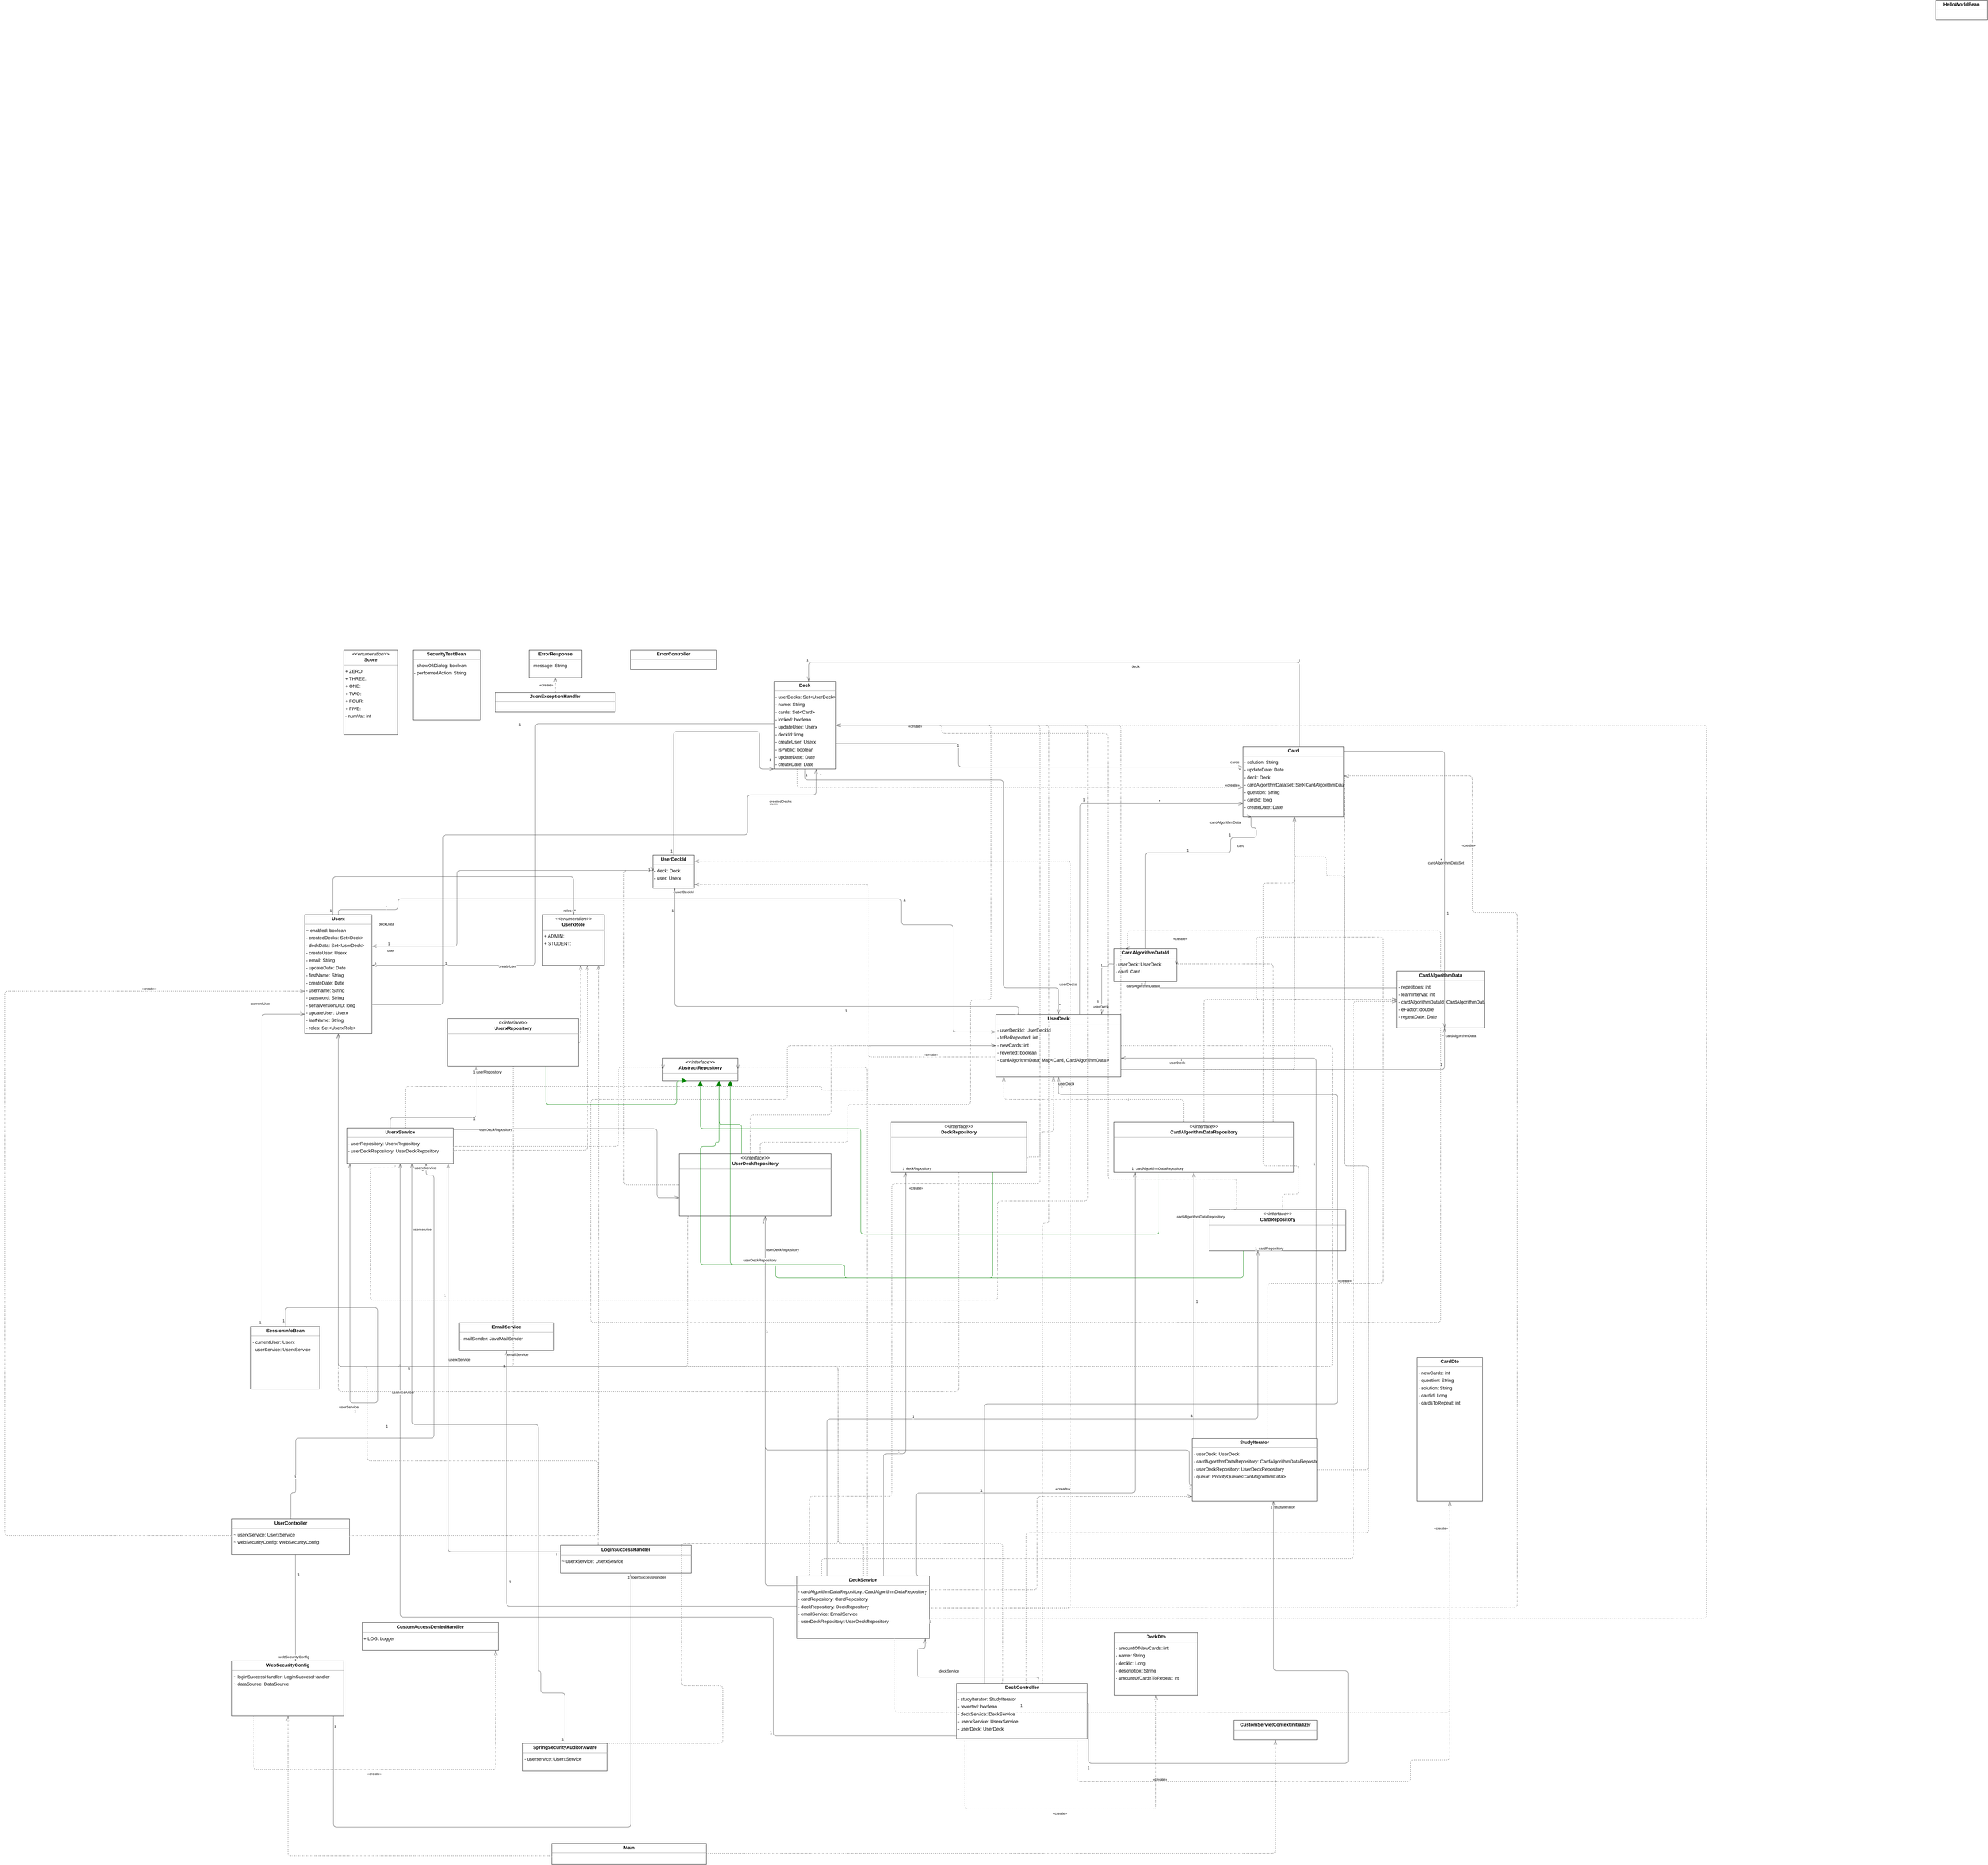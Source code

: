 <mxfile version="20.8.13" type="device"><diagram id="vYFqoe9J3Z_j0h8mjB9l" name="Seite-1"><mxGraphModel dx="1750" dy="1755" grid="1" gridSize="10" guides="1" tooltips="1" connect="1" arrows="1" fold="1" page="0" pageScale="1" pageWidth="827" pageHeight="1169" background="#ffffff" math="0" shadow="0"><root><mxCell id="0"/><mxCell id="1" parent="0"/><mxCell id="node19" value="&lt;p style=&quot;margin:0px;margin-top:4px;text-align:center;&quot;&gt;&lt;i&gt;&amp;lt;&amp;lt;interface&amp;gt;&amp;gt;&lt;/i&gt;&lt;br/&gt;&lt;b&gt;AbstractRepository&lt;T, ID&gt;&lt;/b&gt;&lt;/p&gt;&lt;hr size=&quot;1&quot;/&gt;" style="verticalAlign=top;align=left;overflow=fill;fontSize=14;fontFamily=Helvetica;html=1;rounded=0;shadow=0;comic=0;labelBackgroundColor=none;strokeWidth=1;" parent="1" vertex="1"><mxGeometry x="2326" y="2647" width="224" height="68" as="geometry"/></mxCell><mxCell id="node31" value="&lt;p style=&quot;margin:0px;margin-top:4px;text-align:center;&quot;&gt;&lt;b&gt;Card&lt;/b&gt;&lt;/p&gt;&lt;hr size=&quot;1&quot;/&gt;&lt;p style=&quot;margin:0 0 0 4px;line-height:1.6;&quot;&gt;- solution: String&lt;br/&gt;- updateDate: Date&lt;br/&gt;- deck: Deck&lt;br/&gt;- cardAlgorithmDataSet: Set&amp;lt;CardAlgorithmData&amp;gt;&lt;br/&gt;- question: String&lt;br/&gt;- cardId: long&lt;br/&gt;- createDate: Date&lt;/p&gt;" style="verticalAlign=top;align=left;overflow=fill;fontSize=14;fontFamily=Helvetica;html=1;rounded=0;shadow=0;comic=0;labelBackgroundColor=none;strokeWidth=1;" parent="1" vertex="1"><mxGeometry x="4059" y="1717" width="301" height="209" as="geometry"/></mxCell><mxCell id="node4" value="&lt;p style=&quot;margin:0px;margin-top:4px;text-align:center;&quot;&gt;&lt;b&gt;CardAlgorithmData&lt;/b&gt;&lt;/p&gt;&lt;hr size=&quot;1&quot;/&gt;&lt;p style=&quot;margin:0 0 0 4px;line-height:1.6;&quot;&gt;- repetitions: int&lt;br/&gt;- learnInterval: int&lt;br/&gt;- cardAlgorithmDataId: CardAlgorithmDataId&lt;br/&gt;- eFactor: double&lt;br/&gt;- repeatDate: Date&lt;/p&gt;" style="verticalAlign=top;align=left;overflow=fill;fontSize=14;fontFamily=Helvetica;html=1;rounded=0;shadow=0;comic=0;labelBackgroundColor=none;strokeWidth=1;" parent="1" vertex="1"><mxGeometry x="4519" y="2388" width="261" height="169" as="geometry"/></mxCell><mxCell id="node23" value="&lt;p style=&quot;margin:0px;margin-top:4px;text-align:center;&quot;&gt;&lt;b&gt;CardAlgorithmDataId&lt;/b&gt;&lt;/p&gt;&lt;hr size=&quot;1&quot;/&gt;&lt;p style=&quot;margin:0 0 0 4px;line-height:1.6;&quot;&gt;- userDeck: UserDeck&lt;br/&gt;- card: Card&lt;/p&gt;" style="verticalAlign=top;align=left;overflow=fill;fontSize=14;fontFamily=Helvetica;html=1;rounded=0;shadow=0;comic=0;labelBackgroundColor=none;strokeWidth=1;" parent="1" vertex="1"><mxGeometry x="3674" y="2320" width="187" height="99" as="geometry"/></mxCell><mxCell id="node22" value="&lt;p style=&quot;margin:0px;margin-top:4px;text-align:center;&quot;&gt;&lt;i&gt;&amp;lt;&amp;lt;interface&amp;gt;&amp;gt;&lt;/i&gt;&lt;br/&gt;&lt;b&gt;CardAlgorithmDataRepository&lt;/b&gt;&lt;/p&gt;&lt;hr size=&quot;1&quot;/&gt;" style="verticalAlign=top;align=left;overflow=fill;fontSize=14;fontFamily=Helvetica;html=1;rounded=0;shadow=0;comic=0;labelBackgroundColor=none;strokeWidth=1;" parent="1" vertex="1"><mxGeometry x="3674" y="2839" width="536" height="150" as="geometry"/></mxCell><mxCell id="node20" value="&lt;p style=&quot;margin:0px;margin-top:4px;text-align:center;&quot;&gt;&lt;b&gt;CardDto&lt;/b&gt;&lt;/p&gt;&lt;hr size=&quot;1&quot;/&gt;&lt;p style=&quot;margin:0 0 0 4px;line-height:1.6;&quot;&gt;- newCards: int&lt;br/&gt;- question: String&lt;br/&gt;- solution: String&lt;br/&gt;- cardId: Long&lt;br/&gt;- cardsToRepeat: int&lt;/p&gt;" style="verticalAlign=top;align=left;overflow=fill;fontSize=14;fontFamily=Helvetica;html=1;rounded=0;shadow=0;comic=0;labelBackgroundColor=none;strokeWidth=1;" parent="1" vertex="1"><mxGeometry x="4579" y="3541" width="196" height="429" as="geometry"/></mxCell><mxCell id="node16" value="&lt;p style=&quot;margin:0px;margin-top:4px;text-align:center;&quot;&gt;&lt;i&gt;&amp;lt;&amp;lt;interface&amp;gt;&amp;gt;&lt;/i&gt;&lt;br/&gt;&lt;b&gt;CardRepository&lt;/b&gt;&lt;/p&gt;&lt;hr size=&quot;1&quot;/&gt;" style="verticalAlign=top;align=left;overflow=fill;fontSize=14;fontFamily=Helvetica;html=1;rounded=0;shadow=0;comic=0;labelBackgroundColor=none;strokeWidth=1;" parent="1" vertex="1"><mxGeometry x="3958" y="3100" width="409" height="123" as="geometry"/></mxCell><mxCell id="node21" value="&lt;p style=&quot;margin:0px;margin-top:4px;text-align:center;&quot;&gt;&lt;b&gt;CustomAccessDeniedHandler&lt;/b&gt;&lt;/p&gt;&lt;hr size=&quot;1&quot;/&gt;&lt;p style=&quot;margin:0 0 0 4px;line-height:1.6;&quot;&gt;+ LOG: Logger&lt;/p&gt;" style="verticalAlign=top;align=left;overflow=fill;fontSize=14;fontFamily=Helvetica;html=1;rounded=0;shadow=0;comic=0;labelBackgroundColor=none;strokeWidth=1;" parent="1" vertex="1"><mxGeometry x="1428" y="4334" width="406" height="83" as="geometry"/></mxCell><mxCell id="node25" value="&lt;p style=&quot;margin:0px;margin-top:4px;text-align:center;&quot;&gt;&lt;b&gt;CustomServletContextInitializer&lt;/b&gt;&lt;/p&gt;&lt;hr size=&quot;1&quot;/&gt;" style="verticalAlign=top;align=left;overflow=fill;fontSize=14;fontFamily=Helvetica;html=1;rounded=0;shadow=0;comic=0;labelBackgroundColor=none;strokeWidth=1;" parent="1" vertex="1"><mxGeometry x="4032" y="4626" width="248" height="58" as="geometry"/></mxCell><mxCell id="node30" value="&lt;p style=&quot;margin:0px;margin-top:4px;text-align:center;&quot;&gt;&lt;b&gt;Deck&lt;/b&gt;&lt;/p&gt;&lt;hr size=&quot;1&quot;/&gt;&lt;p style=&quot;margin:0 0 0 4px;line-height:1.6;&quot;&gt;- userDecks: Set&amp;lt;UserDeck&amp;gt;&lt;br/&gt;- name: String&lt;br/&gt;- cards: Set&amp;lt;Card&amp;gt;&lt;br/&gt;- locked: boolean&lt;br/&gt;- updateUser: Userx&lt;br/&gt;- deckId: long&lt;br/&gt;- createUser: Userx&lt;br/&gt;- isPublic: boolean&lt;br/&gt;- updateDate: Date&lt;br/&gt;- createDate: Date&lt;br/&gt;- description: String&lt;/p&gt;" style="verticalAlign=top;align=left;overflow=fill;fontSize=14;fontFamily=Helvetica;html=1;rounded=0;shadow=0;comic=0;labelBackgroundColor=none;strokeWidth=1;" parent="1" vertex="1"><mxGeometry x="2658" y="1522" width="184" height="262" as="geometry"/></mxCell><mxCell id="node14" value="&lt;p style=&quot;margin:0px;margin-top:4px;text-align:center;&quot;&gt;&lt;b&gt;DeckController&lt;/b&gt;&lt;/p&gt;&lt;hr size=&quot;1&quot;/&gt;&lt;p style=&quot;margin:0 0 0 4px;line-height:1.6;&quot;&gt;- studyIterator: StudyIterator&lt;br/&gt;- reverted: boolean&lt;br/&gt;- deckService: DeckService&lt;br/&gt;- userxService: UserxService&lt;br/&gt;- userDeck: UserDeck&lt;/p&gt;" style="verticalAlign=top;align=left;overflow=fill;fontSize=14;fontFamily=Helvetica;html=1;rounded=0;shadow=0;comic=0;labelBackgroundColor=none;strokeWidth=1;" parent="1" vertex="1"><mxGeometry x="3203" y="4515" width="391" height="165" as="geometry"/></mxCell><mxCell id="node5" value="&lt;p style=&quot;margin:0px;margin-top:4px;text-align:center;&quot;&gt;&lt;b&gt;DeckDto&lt;/b&gt;&lt;/p&gt;&lt;hr size=&quot;1&quot;/&gt;&lt;p style=&quot;margin:0 0 0 4px;line-height:1.6;&quot;&gt;- amountOfNewCards: int&lt;br/&gt;- name: String&lt;br/&gt;- deckId: Long&lt;br/&gt;- description: String&lt;br/&gt;- amountOfCardsToRepeat: int&lt;/p&gt;" style="verticalAlign=top;align=left;overflow=fill;fontSize=14;fontFamily=Helvetica;html=1;rounded=0;shadow=0;comic=0;labelBackgroundColor=none;strokeWidth=1;" parent="1" vertex="1"><mxGeometry x="3675" y="4363" width="248" height="187" as="geometry"/></mxCell><mxCell id="node26" value="&lt;p style=&quot;margin:0px;margin-top:4px;text-align:center;&quot;&gt;&lt;i&gt;&amp;lt;&amp;lt;interface&amp;gt;&amp;gt;&lt;/i&gt;&lt;br/&gt;&lt;b&gt;DeckRepository&lt;/b&gt;&lt;/p&gt;&lt;hr size=&quot;1&quot;/&gt;" style="verticalAlign=top;align=left;overflow=fill;fontSize=14;fontFamily=Helvetica;html=1;rounded=0;shadow=0;comic=0;labelBackgroundColor=none;strokeWidth=1;" parent="1" vertex="1"><mxGeometry x="3007" y="2839" width="406" height="150" as="geometry"/></mxCell><mxCell id="node15" value="&lt;p style=&quot;margin:0px;margin-top:4px;text-align:center;&quot;&gt;&lt;b&gt;DeckService&lt;/b&gt;&lt;/p&gt;&lt;hr size=&quot;1&quot;/&gt;&lt;p style=&quot;margin:0 0 0 4px;line-height:1.6;&quot;&gt;- cardAlgorithmDataRepository: CardAlgorithmDataRepository&lt;br/&gt;- cardRepository: CardRepository&lt;br/&gt;- deckRepository: DeckRepository&lt;br/&gt;- emailService: EmailService&lt;br/&gt;- userDeckRepository: UserDeckRepository&lt;/p&gt;" style="verticalAlign=top;align=left;overflow=fill;fontSize=14;fontFamily=Helvetica;html=1;rounded=0;shadow=0;comic=0;labelBackgroundColor=none;strokeWidth=1;" parent="1" vertex="1"><mxGeometry x="2726" y="4194" width="396" height="187" as="geometry"/></mxCell><mxCell id="node27" value="&lt;p style=&quot;margin:0px;margin-top:4px;text-align:center;&quot;&gt;&lt;b&gt;EmailService&lt;/b&gt;&lt;/p&gt;&lt;hr size=&quot;1&quot;/&gt;&lt;p style=&quot;margin:0 0 0 4px;line-height:1.6;&quot;&gt;- mailSender: JavaMailSender&lt;/p&gt;" style="verticalAlign=top;align=left;overflow=fill;fontSize=14;fontFamily=Helvetica;html=1;rounded=0;shadow=0;comic=0;labelBackgroundColor=none;strokeWidth=1;" parent="1" vertex="1"><mxGeometry x="1717" y="3438" width="284" height="83" as="geometry"/></mxCell><mxCell id="node24" value="&lt;p style=&quot;margin:0px;margin-top:4px;text-align:center;&quot;&gt;&lt;b&gt;ErrorController&lt;/b&gt;&lt;/p&gt;&lt;hr size=&quot;1&quot;/&gt;" style="verticalAlign=top;align=left;overflow=fill;fontSize=14;fontFamily=Helvetica;html=1;rounded=0;shadow=0;comic=0;labelBackgroundColor=none;strokeWidth=1;" parent="1" vertex="1"><mxGeometry x="2229" y="1428" width="258" height="58" as="geometry"/></mxCell><mxCell id="node11" value="&lt;p style=&quot;margin:0px;margin-top:4px;text-align:center;&quot;&gt;&lt;b&gt;ErrorResponse&lt;/b&gt;&lt;/p&gt;&lt;hr size=&quot;1&quot;/&gt;&lt;p style=&quot;margin:0 0 0 4px;line-height:1.6;&quot;&gt;- message: String&lt;/p&gt;" style="verticalAlign=top;align=left;overflow=fill;fontSize=14;fontFamily=Helvetica;html=1;rounded=0;shadow=0;comic=0;labelBackgroundColor=none;strokeWidth=1;" parent="1" vertex="1"><mxGeometry x="1926" y="1428" width="158" height="83" as="geometry"/></mxCell><mxCell id="node1" value="&lt;p style=&quot;margin:0px;margin-top:4px;text-align:center;&quot;&gt;&lt;b&gt;HelloWorldBean&lt;/b&gt;&lt;/p&gt;&lt;hr size=&quot;1&quot;/&gt;" style="verticalAlign=top;align=left;overflow=fill;fontSize=14;fontFamily=Helvetica;html=1;rounded=0;shadow=0;comic=0;labelBackgroundColor=none;strokeWidth=1;" parent="1" vertex="1"><mxGeometry x="6128" y="-512" width="155" height="58" as="geometry"/></mxCell><mxCell id="node7" value="&lt;p style=&quot;margin:0px;margin-top:4px;text-align:center;&quot;&gt;&lt;b&gt;JsonExceptionHandler&lt;/b&gt;&lt;/p&gt;&lt;hr size=&quot;1&quot;/&gt;" style="verticalAlign=top;align=left;overflow=fill;fontSize=14;fontFamily=Helvetica;html=1;rounded=0;shadow=0;comic=0;labelBackgroundColor=none;strokeWidth=1;" parent="1" vertex="1"><mxGeometry x="1826" y="1555" width="358" height="58" as="geometry"/></mxCell><mxCell id="node32" value="&lt;p style=&quot;margin:0px;margin-top:4px;text-align:center;&quot;&gt;&lt;b&gt;LoginSuccessHandler&lt;/b&gt;&lt;/p&gt;&lt;hr size=&quot;1&quot;/&gt;&lt;p style=&quot;margin:0 0 0 4px;line-height:1.6;&quot;&gt;~ userxService: UserxService&lt;/p&gt;" style="verticalAlign=top;align=left;overflow=fill;fontSize=14;fontFamily=Helvetica;html=1;rounded=0;shadow=0;comic=0;labelBackgroundColor=none;strokeWidth=1;" parent="1" vertex="1"><mxGeometry x="2020" y="4103" width="391" height="83" as="geometry"/></mxCell><mxCell id="node29" value="&lt;p style=&quot;margin:0px;margin-top:4px;text-align:center;&quot;&gt;&lt;b&gt;Main&lt;/b&gt;&lt;/p&gt;&lt;hr size=&quot;1&quot;/&gt;" style="verticalAlign=top;align=left;overflow=fill;fontSize=14;fontFamily=Helvetica;html=1;rounded=0;shadow=0;comic=0;labelBackgroundColor=none;strokeWidth=1;" parent="1" vertex="1"><mxGeometry x="1994" y="4993" width="462" height="63" as="geometry"/></mxCell><mxCell id="node13" value="&lt;p style=&quot;margin:0px;margin-top:4px;text-align:center;&quot;&gt;&lt;i&gt;&amp;lt;&amp;lt;enumeration&amp;gt;&amp;gt;&lt;/i&gt;&lt;br/&gt;&lt;b&gt;Score&lt;/b&gt;&lt;/p&gt;&lt;hr size=&quot;1&quot;/&gt;&lt;p style=&quot;margin:0 0 0 4px;line-height:1.6;&quot;&gt;+ ZERO: &lt;br/&gt;+ THREE: &lt;br/&gt;+ ONE: &lt;br/&gt;+ TWO: &lt;br/&gt;+ FOUR: &lt;br/&gt;+ FIVE: &lt;br/&gt;- numVal: int&lt;/p&gt;" style="verticalAlign=top;align=left;overflow=fill;fontSize=14;fontFamily=Helvetica;html=1;rounded=0;shadow=0;comic=0;labelBackgroundColor=none;strokeWidth=1;" parent="1" vertex="1"><mxGeometry x="1373" y="1428" width="161" height="253" as="geometry"/></mxCell><mxCell id="node33" value="&lt;p style=&quot;margin:0px;margin-top:4px;text-align:center;&quot;&gt;&lt;b&gt;SecurityTestBean&lt;/b&gt;&lt;/p&gt;&lt;hr size=&quot;1&quot;/&gt;&lt;p style=&quot;margin:0 0 0 4px;line-height:1.6;&quot;&gt;- showOkDialog: boolean&lt;br/&gt;- performedAction: String&lt;/p&gt;" style="verticalAlign=top;align=left;overflow=fill;fontSize=14;fontFamily=Helvetica;html=1;rounded=0;shadow=0;comic=0;labelBackgroundColor=none;strokeWidth=1;" parent="1" vertex="1"><mxGeometry x="1579" y="1428" width="202" height="209" as="geometry"/></mxCell><mxCell id="node34" value="&lt;p style=&quot;margin:0px;margin-top:4px;text-align:center;&quot;&gt;&lt;b&gt;SessionInfoBean&lt;/b&gt;&lt;/p&gt;&lt;hr size=&quot;1&quot;/&gt;&lt;p style=&quot;margin:0 0 0 4px;line-height:1.6;&quot;&gt;- currentUser: Userx&lt;br/&gt;- userService: UserxService&lt;/p&gt;" style="verticalAlign=top;align=left;overflow=fill;fontSize=14;fontFamily=Helvetica;html=1;rounded=0;shadow=0;comic=0;labelBackgroundColor=none;strokeWidth=1;" parent="1" vertex="1"><mxGeometry x="1096" y="3449" width="205" height="187" as="geometry"/></mxCell><mxCell id="node9" value="&lt;p style=&quot;margin:0px;margin-top:4px;text-align:center;&quot;&gt;&lt;b&gt;SpringSecurityAuditorAware&lt;/b&gt;&lt;/p&gt;&lt;hr size=&quot;1&quot;/&gt;&lt;p style=&quot;margin:0 0 0 4px;line-height:1.6;&quot;&gt;- userservice: UserxService&lt;/p&gt;" style="verticalAlign=top;align=left;overflow=fill;fontSize=14;fontFamily=Helvetica;html=1;rounded=0;shadow=0;comic=0;labelBackgroundColor=none;strokeWidth=1;" parent="1" vertex="1"><mxGeometry x="1908" y="4694" width="251" height="83" as="geometry"/></mxCell><mxCell id="node3" value="&lt;p style=&quot;margin:0px;margin-top:4px;text-align:center;&quot;&gt;&lt;b&gt;StudyIterator&lt;/b&gt;&lt;/p&gt;&lt;hr size=&quot;1&quot;/&gt;&lt;p style=&quot;margin:0 0 0 4px;line-height:1.6;&quot;&gt;- userDeck: UserDeck&lt;br/&gt;- cardAlgorithmDataRepository: CardAlgorithmDataRepository&lt;br/&gt;- userDeckRepository: UserDeckRepository&lt;br/&gt;- queue: PriorityQueue&amp;lt;CardAlgorithmData&amp;gt;&lt;/p&gt;" style="verticalAlign=top;align=left;overflow=fill;fontSize=14;fontFamily=Helvetica;html=1;rounded=0;shadow=0;comic=0;labelBackgroundColor=none;strokeWidth=1;" parent="1" vertex="1"><mxGeometry x="3907" y="3783" width="373" height="187" as="geometry"/></mxCell><mxCell id="node8" value="&lt;p style=&quot;margin:0px;margin-top:4px;text-align:center;&quot;&gt;&lt;b&gt;UserController&lt;/b&gt;&lt;/p&gt;&lt;hr size=&quot;1&quot;/&gt;&lt;p style=&quot;margin:0 0 0 4px;line-height:1.6;&quot;&gt;~ userxService: UserxService&lt;br/&gt;~ webSecurityConfig: WebSecurityConfig&lt;/p&gt;" style="verticalAlign=top;align=left;overflow=fill;fontSize=14;fontFamily=Helvetica;html=1;rounded=0;shadow=0;comic=0;labelBackgroundColor=none;strokeWidth=1;" parent="1" vertex="1"><mxGeometry x="1039" y="4024" width="351" height="106" as="geometry"/></mxCell><mxCell id="node17" value="&lt;p style=&quot;margin:0px;margin-top:4px;text-align:center;&quot;&gt;&lt;b&gt;UserDeck&lt;/b&gt;&lt;/p&gt;&lt;hr size=&quot;1&quot;/&gt;&lt;p style=&quot;margin:0 0 0 4px;line-height:1.6;&quot;&gt;- userDeckId: UserDeckId&lt;br/&gt;- toBeRepeated: int&lt;br/&gt;- newCards: int&lt;br/&gt;- reverted: boolean&lt;br/&gt;- cardAlgorithmData: Map&amp;lt;Card, CardAlgorithmData&amp;gt;&lt;/p&gt;" style="verticalAlign=top;align=left;overflow=fill;fontSize=14;fontFamily=Helvetica;html=1;rounded=0;shadow=0;comic=0;labelBackgroundColor=none;strokeWidth=1;" parent="1" vertex="1"><mxGeometry x="3321" y="2517" width="374" height="186" as="geometry"/></mxCell><mxCell id="node0" value="&lt;p style=&quot;margin:0px;margin-top:4px;text-align:center;&quot;&gt;&lt;b&gt;UserDeckId&lt;/b&gt;&lt;/p&gt;&lt;hr size=&quot;1&quot;/&gt;&lt;p style=&quot;margin:0 0 0 4px;line-height:1.6;&quot;&gt;- deck: Deck&lt;br/&gt;- user: Userx&lt;/p&gt;" style="verticalAlign=top;align=left;overflow=fill;fontSize=14;fontFamily=Helvetica;html=1;rounded=0;shadow=0;comic=0;labelBackgroundColor=none;strokeWidth=1;" parent="1" vertex="1"><mxGeometry x="2296" y="2041" width="124" height="99" as="geometry"/></mxCell><mxCell id="node2" value="&lt;p style=&quot;margin:0px;margin-top:4px;text-align:center;&quot;&gt;&lt;i&gt;&amp;lt;&amp;lt;interface&amp;gt;&amp;gt;&lt;/i&gt;&lt;br/&gt;&lt;b&gt;UserDeckRepository&lt;/b&gt;&lt;/p&gt;&lt;hr size=&quot;1&quot;/&gt;" style="verticalAlign=top;align=left;overflow=fill;fontSize=14;fontFamily=Helvetica;html=1;rounded=0;shadow=0;comic=0;labelBackgroundColor=none;strokeWidth=1;" parent="1" vertex="1"><mxGeometry x="2375" y="2933" width="454" height="186" as="geometry"/></mxCell><mxCell id="node18" value="&lt;p style=&quot;margin:0px;margin-top:4px;text-align:center;&quot;&gt;&lt;b&gt;Userx&lt;/b&gt;&lt;/p&gt;&lt;hr size=&quot;1&quot;/&gt;&lt;p style=&quot;margin:0 0 0 4px;line-height:1.6;&quot;&gt;~ enabled: boolean&lt;br/&gt;- createdDecks: Set&amp;lt;Deck&amp;gt;&lt;br/&gt;- deckData: Set&amp;lt;UserDeck&amp;gt;&lt;br/&gt;- createUser: Userx&lt;br/&gt;- email: String&lt;br/&gt;- updateDate: Date&lt;br/&gt;- firstName: String&lt;br/&gt;- createDate: Date&lt;br/&gt;- username: String&lt;br/&gt;- password: String&lt;br/&gt;- serialVersionUID: long&lt;br/&gt;- updateUser: Userx&lt;br/&gt;- lastName: String&lt;br/&gt;- roles: Set&amp;lt;UserxRole&amp;gt;&lt;/p&gt;" style="verticalAlign=top;align=left;overflow=fill;fontSize=14;fontFamily=Helvetica;html=1;rounded=0;shadow=0;comic=0;labelBackgroundColor=none;strokeWidth=1;" parent="1" vertex="1"><mxGeometry x="1256" y="2219" width="201" height="355" as="geometry"/></mxCell><mxCell id="node10" value="&lt;p style=&quot;margin:0px;margin-top:4px;text-align:center;&quot;&gt;&lt;i&gt;&amp;lt;&amp;lt;interface&amp;gt;&amp;gt;&lt;/i&gt;&lt;br/&gt;&lt;b&gt;UserxRepository&lt;/b&gt;&lt;/p&gt;&lt;hr size=&quot;1&quot;/&gt;" style="verticalAlign=top;align=left;overflow=fill;fontSize=14;fontFamily=Helvetica;html=1;rounded=0;shadow=0;comic=0;labelBackgroundColor=none;strokeWidth=1;" parent="1" vertex="1"><mxGeometry x="1683" y="2529" width="391" height="142" as="geometry"/></mxCell><mxCell id="node28" value="&lt;p style=&quot;margin:0px;margin-top:4px;text-align:center;&quot;&gt;&lt;i&gt;&amp;lt;&amp;lt;enumeration&amp;gt;&amp;gt;&lt;/i&gt;&lt;br/&gt;&lt;b&gt;UserxRole&lt;/b&gt;&lt;/p&gt;&lt;hr size=&quot;1&quot;/&gt;&lt;p style=&quot;margin:0 0 0 4px;line-height:1.6;&quot;&gt;+ ADMIN: &lt;br/&gt;+ STUDENT: &lt;/p&gt;" style="verticalAlign=top;align=left;overflow=fill;fontSize=14;fontFamily=Helvetica;html=1;rounded=0;shadow=0;comic=0;labelBackgroundColor=none;strokeWidth=1;" parent="1" vertex="1"><mxGeometry x="1967" y="2219" width="184" height="151" as="geometry"/></mxCell><mxCell id="node6" value="&lt;p style=&quot;margin:0px;margin-top:4px;text-align:center;&quot;&gt;&lt;b&gt;UserxService&lt;/b&gt;&lt;/p&gt;&lt;hr size=&quot;1&quot;/&gt;&lt;p style=&quot;margin:0 0 0 4px;line-height:1.6;&quot;&gt;- userRepository: UserxRepository&lt;br/&gt;- userDeckRepository: UserDeckRepository&lt;/p&gt;" style="verticalAlign=top;align=left;overflow=fill;fontSize=14;fontFamily=Helvetica;html=1;rounded=0;shadow=0;comic=0;labelBackgroundColor=none;strokeWidth=1;" parent="1" vertex="1"><mxGeometry x="1382" y="2856" width="319" height="106" as="geometry"/></mxCell><mxCell id="node12" value="&lt;p style=&quot;margin:0px;margin-top:4px;text-align:center;&quot;&gt;&lt;b&gt;WebSecurityConfig&lt;/b&gt;&lt;/p&gt;&lt;hr size=&quot;1&quot;/&gt;&lt;p style=&quot;margin:0 0 0 4px;line-height:1.6;&quot;&gt;~ loginSuccessHandler: LoginSuccessHandler&lt;br/&gt;~ dataSource: DataSource&lt;/p&gt;" style="verticalAlign=top;align=left;overflow=fill;fontSize=14;fontFamily=Helvetica;html=1;rounded=0;shadow=0;comic=0;labelBackgroundColor=none;strokeWidth=1;" parent="1" vertex="1"><mxGeometry x="1039" y="4448" width="334" height="165" as="geometry"/></mxCell><mxCell id="edge20" value="" style="html=1;rounded=1;edgeStyle=orthogonalEdgeStyle;dashed=0;startArrow=diamondThinstartSize=12;endArrow=openThin;endSize=12;strokeColor=#595959;exitX=1.000;exitY=0.065;exitDx=0;exitDy=0;entryX=0.545;entryY=1.000;entryDx=0;entryDy=0;" parent="1" source="node31" target="node4" edge="1"><mxGeometry width="50" height="50" relative="1" as="geometry"><Array as="points"><mxPoint x="4662" y="1731"/></Array></mxGeometry></mxCell><mxCell id="label120" value="1" style="edgeLabel;resizable=0;html=1;align=left;verticalAlign=top;strokeColor=default;" parent="edge20" vertex="1" connectable="0"><mxGeometry x="4666" y="2202" as="geometry"/></mxCell><mxCell id="label124" value="*" style="edgeLabel;resizable=0;html=1;align=left;verticalAlign=top;strokeColor=default;" parent="edge20" vertex="1" connectable="0"><mxGeometry x="4647" y="2042" as="geometry"/></mxCell><mxCell id="label125" value="cardAlgorithmDataSet" style="edgeLabel;resizable=0;html=1;align=left;verticalAlign=top;strokeColor=default;" parent="edge20" vertex="1" connectable="0"><mxGeometry x="4610" y="2051" as="geometry"/></mxCell><mxCell id="edge67" value="" style="html=1;rounded=1;edgeStyle=orthogonalEdgeStyle;dashed=0;startArrow=diamondThinstartSize=12;endArrow=openThin;endSize=12;strokeColor=#595959;exitX=0.560;exitY=0.000;exitDx=0;exitDy=0;entryX=0.562;entryY=0.000;entryDx=0;entryDy=0;" parent="1" source="node31" target="node30" edge="1"><mxGeometry width="50" height="50" relative="1" as="geometry"><Array as="points"><mxPoint x="4227" y="1465"/><mxPoint x="2762" y="1465"/></Array></mxGeometry></mxCell><mxCell id="label402" value="1" style="edgeLabel;resizable=0;html=1;align=left;verticalAlign=top;strokeColor=default;" parent="edge67" vertex="1" connectable="0"><mxGeometry x="4222" y="1445" as="geometry"/></mxCell><mxCell id="label406" value="1" style="edgeLabel;resizable=0;html=1;align=left;verticalAlign=top;strokeColor=default;" parent="edge67" vertex="1" connectable="0"><mxGeometry x="2753" y="1445" as="geometry"/></mxCell><mxCell id="label407" value="deck" style="edgeLabel;resizable=0;html=1;align=left;verticalAlign=top;strokeColor=default;" parent="edge67" vertex="1" connectable="0"><mxGeometry x="3724" y="1465" as="geometry"/></mxCell><mxCell id="edge28" value="" style="html=1;rounded=1;edgeStyle=orthogonalEdgeStyle;dashed=1;startArrow=none;endArrow=openThin;endSize=12;strokeColor=#595959;exitX=0.000;exitY=0.500;exitDx=0;exitDy=0;entryX=0.512;entryY=1.000;entryDx=0;entryDy=0;" parent="1" source="node4" target="node31" edge="1"><mxGeometry width="50" height="50" relative="1" as="geometry"><Array as="points"><mxPoint x="4213" y="2472"/></Array></mxGeometry></mxCell><mxCell id="edge37" value="" style="html=1;rounded=1;edgeStyle=orthogonalEdgeStyle;dashed=0;startArrow=diamondThinstartSize=12;endArrow=openThin;endSize=12;strokeColor=#595959;exitX=0.007;exitY=0.294;exitDx=0;exitDy=0;entryX=0.500;entryY=1.000;entryDx=0;entryDy=0;" parent="1" source="node4" target="node23" edge="1"><mxGeometry width="50" height="50" relative="1" as="geometry"><Array as="points"><mxPoint x="3767" y="2437"/></Array></mxGeometry></mxCell><mxCell id="label222" value="1" style="edgeLabel;resizable=0;html=1;align=left;verticalAlign=top;strokeColor=default;" parent="edge37" vertex="1" connectable="0"><mxGeometry x="3762" y="2415" as="geometry"/></mxCell><mxCell id="label226" value="1" style="edgeLabel;resizable=0;html=1;align=left;verticalAlign=top;strokeColor=default;" parent="edge37" vertex="1" connectable="0"><mxGeometry x="3752" y="2415" as="geometry"/></mxCell><mxCell id="label227" value="cardAlgorithmDataId" style="edgeLabel;resizable=0;html=1;align=left;verticalAlign=top;strokeColor=default;" parent="edge37" vertex="1" connectable="0"><mxGeometry x="3709" y="2419" as="geometry"/></mxCell><mxCell id="edge82" value="" style="html=1;rounded=1;edgeStyle=orthogonalEdgeStyle;dashed=1;startArrow=none;endArrow=openThin;endSize=12;strokeColor=#595959;exitX=0.500;exitY=0.000;exitDx=0;exitDy=0;entryX=0.217;entryY=0.063;entryDx=0;entryDy=0;" parent="1" source="node4" target="node23" edge="1"><mxGeometry width="50" height="50" relative="1" as="geometry"><Array as="points"><mxPoint x="4650" y="2267"/><mxPoint x="3714" y="2267"/></Array></mxGeometry></mxCell><mxCell id="label494" value="«create»" style="edgeLabel;resizable=0;html=1;align=left;verticalAlign=top;strokeColor=default;" parent="edge82" vertex="1" connectable="0"><mxGeometry x="3848" y="2278" as="geometry"/></mxCell><mxCell id="edge83" value="" style="html=1;rounded=1;edgeStyle=orthogonalEdgeStyle;dashed=1;startArrow=none;endArrow=openThin;endSize=12;strokeColor=#595959;exitX=0.500;exitY=1.000;exitDx=0;exitDy=0;entryX=0.000;entryY=0.500;entryDx=0;entryDy=0;" parent="1" source="node4" target="node17" edge="1"><mxGeometry width="50" height="50" relative="1" as="geometry"><Array as="points"><mxPoint x="4650" y="3437"/><mxPoint x="2110" y="3437"/><mxPoint x="2110" y="2771"/><mxPoint x="2698" y="2771"/><mxPoint x="2698" y="2610"/></Array></mxGeometry></mxCell><mxCell id="edge35" value="" style="html=1;rounded=1;edgeStyle=orthogonalEdgeStyle;dashed=0;startArrow=diamondThinstartSize=12;endArrow=openThin;endSize=12;strokeColor=#595959;exitX=0.500;exitY=0.000;exitDx=0;exitDy=0;entryX=0.081;entryY=1.006;entryDx=0;entryDy=0;" parent="1" source="node23" target="node31" edge="1"><mxGeometry width="50" height="50" relative="1" as="geometry"><Array as="points"><mxPoint x="3767" y="2034"/><mxPoint x="4022" y="2034"/><mxPoint x="4022" y="1989"/><mxPoint x="4099" y="1989"/><mxPoint x="4099" y="1959"/><mxPoint x="4083" y="1959"/></Array></mxGeometry></mxCell><mxCell id="label210" value="1" style="edgeLabel;resizable=0;html=1;align=left;verticalAlign=top;strokeColor=default;" parent="edge35" vertex="1" connectable="0"><mxGeometry x="3889" y="2014" as="geometry"/></mxCell><mxCell id="label214" value="1" style="edgeLabel;resizable=0;html=1;align=left;verticalAlign=top;strokeColor=default;" parent="edge35" vertex="1" connectable="0"><mxGeometry x="4015" y="1968" as="geometry"/></mxCell><mxCell id="label215" value="card" style="edgeLabel;resizable=0;html=1;align=left;verticalAlign=top;strokeColor=default;" parent="edge35" vertex="1" connectable="0"><mxGeometry x="4040" y="2000" as="geometry"/></mxCell><mxCell id="edge10" value="" style="html=1;rounded=1;edgeStyle=orthogonalEdgeStyle;dashed=0;startArrow=diamondThinstartSize=12;endArrow=openThin;endSize=12;strokeColor=#595959;exitX=0.000;exitY=0.500;exitDx=0;exitDy=0;entryX=0.846;entryY=0.000;entryDx=0;entryDy=0;" parent="1" source="node23" target="node17" edge="1"><mxGeometry width="50" height="50" relative="1" as="geometry"><Array as="points"><mxPoint x="3655" y="2366"/><mxPoint x="3655" y="2374"/><mxPoint x="3637" y="2374"/></Array></mxGeometry></mxCell><mxCell id="label60" value="1" style="edgeLabel;resizable=0;html=1;align=left;verticalAlign=top;strokeColor=default;" parent="edge10" vertex="1" connectable="0"><mxGeometry x="3632" y="2357" as="geometry"/></mxCell><mxCell id="label64" value="1" style="edgeLabel;resizable=0;html=1;align=left;verticalAlign=top;strokeColor=default;" parent="edge10" vertex="1" connectable="0"><mxGeometry x="3621" y="2464" as="geometry"/></mxCell><mxCell id="label65" value="userDeck" style="edgeLabel;resizable=0;html=1;align=left;verticalAlign=top;strokeColor=default;" parent="edge10" vertex="1" connectable="0"><mxGeometry x="3609" y="2481" as="geometry"/></mxCell><mxCell id="edge0" value="" style="html=1;rounded=1;edgeStyle=orthogonalEdgeStyle;dashed=0;startArrow=none;endArrow=block;endSize=12;strokeColor=#008200;exitX=0.250;exitY=1.000;exitDx=0;exitDy=0;entryX=0.500;entryY=1.001;entryDx=0;entryDy=0;" parent="1" source="node22" target="node19" edge="1"><mxGeometry width="50" height="50" relative="1" as="geometry"><Array as="points"><mxPoint x="3808" y="3173"/><mxPoint x="2918" y="3173"/><mxPoint x="2918" y="2858"/><mxPoint x="2438" y="2858"/></Array></mxGeometry></mxCell><mxCell id="edge25" value="" style="html=1;rounded=1;edgeStyle=orthogonalEdgeStyle;dashed=1;startArrow=none;endArrow=openThin;endSize=12;strokeColor=#595959;exitX=0.500;exitY=0.000;exitDx=0;exitDy=0;entryX=0.512;entryY=1.000;entryDx=0;entryDy=0;" parent="1" source="node22" target="node31" edge="1"><mxGeometry width="50" height="50" relative="1" as="geometry"><Array as="points"><mxPoint x="3942" y="2682"/><mxPoint x="4213" y="2682"/></Array></mxGeometry></mxCell><mxCell id="edge60" value="" style="html=1;rounded=1;edgeStyle=orthogonalEdgeStyle;dashed=1;startArrow=none;endArrow=openThin;endSize=12;strokeColor=#595959;exitX=0.500;exitY=0.000;exitDx=0;exitDy=0;entryX=0.000;entryY=0.500;entryDx=0;entryDy=0;" parent="1" source="node22" target="node4" edge="1"><mxGeometry width="50" height="50" relative="1" as="geometry"><Array as="points"><mxPoint x="3942" y="2472"/></Array></mxGeometry></mxCell><mxCell id="edge18" value="" style="html=1;rounded=1;edgeStyle=orthogonalEdgeStyle;dashed=1;startArrow=none;endArrow=openThin;endSize=12;strokeColor=#595959;exitX=0.887;exitY=0.000;exitDx=0;exitDy=0;entryX=1.000;entryY=0.500;entryDx=0;entryDy=0;" parent="1" source="node22" target="node23" edge="1"><mxGeometry width="50" height="50" relative="1" as="geometry"><Array as="points"><mxPoint x="4149" y="2366"/></Array></mxGeometry></mxCell><mxCell id="edge86" value="" style="html=1;rounded=1;edgeStyle=orthogonalEdgeStyle;dashed=1;startArrow=none;endArrow=openThin;endSize=12;strokeColor=#595959;exitX=0.388;exitY=0.000;exitDx=0;exitDy=0;entryX=0.063;entryY=1.000;entryDx=0;entryDy=0;" parent="1" source="node22" target="node17" edge="1"><mxGeometry width="50" height="50" relative="1" as="geometry"><Array as="points"><mxPoint x="3882" y="2771"/><mxPoint x="3345" y="2771"/></Array></mxGeometry></mxCell><mxCell id="edge4" value="" style="html=1;rounded=1;edgeStyle=orthogonalEdgeStyle;dashed=0;startArrow=none;endArrow=block;endSize=12;strokeColor=#008200;exitX=0.250;exitY=1.000;exitDx=0;exitDy=0;entryX=0.900;entryY=1.001;entryDx=0;entryDy=0;" parent="1" source="node16" target="node19" edge="1"><mxGeometry width="50" height="50" relative="1" as="geometry"><Array as="points"><mxPoint x="4061" y="3304"/><mxPoint x="2868" y="3304"/><mxPoint x="2868" y="3264"/><mxPoint x="2527" y="3264"/></Array></mxGeometry></mxCell><mxCell id="edge52" value="" style="html=1;rounded=1;edgeStyle=orthogonalEdgeStyle;dashed=1;startArrow=none;endArrow=openThin;endSize=12;strokeColor=#595959;exitX=0.537;exitY=0.000;exitDx=0;exitDy=0;entryX=0.512;entryY=1.000;entryDx=0;entryDy=0;" parent="1" source="node16" target="node31" edge="1"><mxGeometry width="50" height="50" relative="1" as="geometry"><Array as="points"><mxPoint x="4178" y="3053"/><mxPoint x="4226" y="3053"/><mxPoint x="4226" y="2969"/><mxPoint x="4119" y="2969"/><mxPoint x="4119" y="2124"/><mxPoint x="4213" y="2124"/></Array></mxGeometry></mxCell><mxCell id="edge87" value="" style="html=1;rounded=1;edgeStyle=orthogonalEdgeStyle;dashed=1;startArrow=none;endArrow=openThin;endSize=12;strokeColor=#595959;exitX=0.199;exitY=0.065;exitDx=0;exitDy=0;entryX=1.000;entryY=0.500;entryDx=0;entryDy=0;" parent="1" source="node16" target="node30" edge="1"><mxGeometry width="50" height="50" relative="1" as="geometry"><Array as="points"><mxPoint x="4040" y="3009"/><mxPoint x="3655" y="3009"/><mxPoint x="3655" y="1678"/><mxPoint x="3159" y="1678"/><mxPoint x="3159" y="1653"/></Array></mxGeometry></mxCell><mxCell id="edge34" value="" style="html=1;rounded=1;edgeStyle=orthogonalEdgeStyle;dashed=1;startArrow=none;endArrow=openThin;endSize=12;strokeColor=#595959;exitX=0.375;exitY=1.000;exitDx=0;exitDy=0;entryX=0.000;entryY=0.582;entryDx=0;entryDy=0;" parent="1" source="node30" target="node31" edge="1"><mxGeometry width="50" height="50" relative="1" as="geometry"><Array as="points"><mxPoint x="2727" y="1839"/></Array></mxGeometry></mxCell><mxCell id="label206" value="«create»" style="edgeLabel;resizable=0;html=1;align=left;verticalAlign=top;strokeColor=default;" parent="edge34" vertex="1" connectable="0"><mxGeometry x="4004" y="1819" as="geometry"/></mxCell><mxCell id="edge44" value="" style="html=1;rounded=1;edgeStyle=orthogonalEdgeStyle;dashed=0;startArrow=diamondThinstartSize=12;endArrow=openThin;endSize=12;strokeColor=#595959;exitX=1.000;exitY=0.710;exitDx=0;exitDy=0;entryX=0.000;entryY=0.293;entryDx=0;entryDy=0;" parent="1" source="node30" target="node31" edge="1"><mxGeometry width="50" height="50" relative="1" as="geometry"><Array as="points"><mxPoint x="3209" y="1708"/><mxPoint x="3209" y="1778"/></Array></mxGeometry></mxCell><mxCell id="label264" value="1" style="edgeLabel;resizable=0;html=1;align=left;verticalAlign=top;strokeColor=default;" parent="edge44" vertex="1" connectable="0"><mxGeometry x="3203" y="1700" as="geometry"/></mxCell><mxCell id="label268" value="*" style="edgeLabel;resizable=0;html=1;align=left;verticalAlign=top;strokeColor=default;" parent="edge44" vertex="1" connectable="0"><mxGeometry x="4045" y="1773" as="geometry"/></mxCell><mxCell id="label269" value="cards" style="edgeLabel;resizable=0;html=1;align=left;verticalAlign=top;strokeColor=default;" parent="edge44" vertex="1" connectable="0"><mxGeometry x="4019" y="1751" as="geometry"/></mxCell><mxCell id="edge85" value="" style="html=1;rounded=1;edgeStyle=orthogonalEdgeStyle;dashed=0;startArrow=diamondThinstartSize=12;endArrow=openThin;endSize=12;strokeColor=#595959;exitX=0.500;exitY=1.000;exitDx=0;exitDy=0;entryX=0.500;entryY=0.000;entryDx=0;entryDy=0;" parent="1" source="node30" target="node17" edge="1"><mxGeometry width="50" height="50" relative="1" as="geometry"><Array as="points"><mxPoint x="2750" y="1817"/><mxPoint x="3343" y="1817"/><mxPoint x="3343" y="2437"/><mxPoint x="3508" y="2437"/></Array></mxGeometry></mxCell><mxCell id="label510" value="1" style="edgeLabel;resizable=0;html=1;align=left;verticalAlign=top;strokeColor=default;" parent="edge85" vertex="1" connectable="0"><mxGeometry x="2750" y="1789" as="geometry"/></mxCell><mxCell id="label514" value="*" style="edgeLabel;resizable=0;html=1;align=left;verticalAlign=top;strokeColor=default;" parent="edge85" vertex="1" connectable="0"><mxGeometry x="3508" y="2476" as="geometry"/></mxCell><mxCell id="label515" value="userDecks" style="edgeLabel;resizable=0;html=1;align=left;verticalAlign=top;strokeColor=default;" parent="edge85" vertex="1" connectable="0"><mxGeometry x="3509" y="2414" as="geometry"/></mxCell><mxCell id="edge75" value="" style="html=1;rounded=1;edgeStyle=orthogonalEdgeStyle;dashed=0;startArrow=diamondThinstartSize=12;endArrow=openThin;endSize=12;strokeColor=#595959;exitX=0.000;exitY=0.483;exitDx=0;exitDy=0;entryX=1.000;entryY=0.425;entryDx=0;entryDy=0;" parent="1" source="node30" target="node18" edge="1"><mxGeometry width="50" height="50" relative="1" as="geometry"><Array as="points"><mxPoint x="1945" y="1648"/><mxPoint x="1945" y="2370"/></Array></mxGeometry></mxCell><mxCell id="label450" value="1" style="edgeLabel;resizable=0;html=1;align=left;verticalAlign=top;strokeColor=default;" parent="edge75" vertex="1" connectable="0"><mxGeometry x="1894" y="1638" as="geometry"/></mxCell><mxCell id="label454" value="1" style="edgeLabel;resizable=0;html=1;align=left;verticalAlign=top;strokeColor=default;" parent="edge75" vertex="1" connectable="0"><mxGeometry x="1462" y="2350" as="geometry"/></mxCell><mxCell id="label455" value="createUser" style="edgeLabel;resizable=0;html=1;align=left;verticalAlign=top;strokeColor=default;" parent="edge75" vertex="1" connectable="0"><mxGeometry x="1833" y="2360" as="geometry"/></mxCell><mxCell id="edge57" value="" style="html=1;rounded=1;edgeStyle=orthogonalEdgeStyle;dashed=1;startArrow=none;endArrow=openThin;endSize=12;strokeColor=#595959;exitX=0.532;exitY=0.000;exitDx=0;exitDy=0;entryX=1.000;entryY=0.420;entryDx=0;entryDy=0;" parent="1" source="node14" target="node31" edge="1"><mxGeometry width="50" height="50" relative="1" as="geometry"><Array as="points"><mxPoint x="3411" y="4065"/><mxPoint x="4434" y="4065"/><mxPoint x="4434" y="2969"/><mxPoint x="4362" y="2969"/><mxPoint x="4362" y="1805"/></Array></mxGeometry></mxCell><mxCell id="edge45" value="" style="html=1;rounded=1;edgeStyle=orthogonalEdgeStyle;dashed=1;startArrow=none;endArrow=openThin;endSize=12;strokeColor=#595959;exitX=0.923;exitY=1.000;exitDx=0;exitDy=0;entryX=0.500;entryY=1.000;entryDx=0;entryDy=0;" parent="1" source="node14" target="node20" edge="1"><mxGeometry width="50" height="50" relative="1" as="geometry"><Array as="points"><mxPoint x="3564" y="4809"/><mxPoint x="4559" y="4809"/><mxPoint x="4559" y="4744"/><mxPoint x="4677" y="4744"/></Array></mxGeometry></mxCell><mxCell id="label272" value="«create»" style="edgeLabel;resizable=0;html=1;align=left;verticalAlign=top;strokeColor=default;" parent="edge45" vertex="1" connectable="0"><mxGeometry x="3788" y="4789" as="geometry"/></mxCell><mxCell id="edge80" value="" style="html=1;rounded=1;edgeStyle=orthogonalEdgeStyle;dashed=1;startArrow=none;endArrow=openThin;endSize=12;strokeColor=#595959;exitX=0.658;exitY=0.000;exitDx=0;exitDy=0;entryX=1.000;entryY=0.500;entryDx=0;entryDy=0;" parent="1" source="node14" target="node30" edge="1"><mxGeometry width="50" height="50" relative="1" as="geometry"><Array as="points"><mxPoint x="3460" y="3140"/><mxPoint x="3479" y="3140"/><mxPoint x="3479" y="1653"/></Array></mxGeometry></mxCell><mxCell id="edge39" value="" style="html=1;rounded=1;edgeStyle=orthogonalEdgeStyle;dashed=1;startArrow=none;endArrow=openThin;endSize=12;strokeColor=#595959;exitX=0.064;exitY=1.000;exitDx=0;exitDy=0;entryX=0.500;entryY=1.000;entryDx=0;entryDy=0;" parent="1" source="node14" target="node5" edge="1"><mxGeometry width="50" height="50" relative="1" as="geometry"><Array as="points"><mxPoint x="3228" y="4890"/><mxPoint x="3799" y="4890"/></Array></mxGeometry></mxCell><mxCell id="label236" value="«create»" style="edgeLabel;resizable=0;html=1;align=left;verticalAlign=top;strokeColor=default;" parent="edge39" vertex="1" connectable="0"><mxGeometry x="3489" y="4890" as="geometry"/></mxCell><mxCell id="edge24" value="" style="html=1;rounded=1;edgeStyle=orthogonalEdgeStyle;dashed=0;startArrow=diamondThinstartSize=12;endArrow=openThin;endSize=12;strokeColor=#595959;exitX=0.628;exitY=0.006;exitDx=0;exitDy=0;entryX=0.989;entryY=1.023;entryDx=0;entryDy=0;" parent="1" source="node14" target="node15" edge="1"><mxGeometry width="50" height="50" relative="1" as="geometry"><Array as="points"><mxPoint x="3386" y="4496"/><mxPoint x="3086" y="4496"/><mxPoint x="3086" y="4411"/><mxPoint x="3118" y="4411"/></Array></mxGeometry></mxCell><mxCell id="label144" value="1" style="edgeLabel;resizable=0;html=1;align=left;verticalAlign=top;strokeColor=default;" parent="edge24" vertex="1" connectable="0"><mxGeometry x="3392" y="4568" as="geometry"/></mxCell><mxCell id="label148" value="1" style="edgeLabel;resizable=0;html=1;align=left;verticalAlign=top;strokeColor=default;" parent="edge24" vertex="1" connectable="0"><mxGeometry x="3120" y="4317" as="geometry"/></mxCell><mxCell id="label149" value="deckService" style="edgeLabel;resizable=0;html=1;align=left;verticalAlign=top;strokeColor=default;" parent="edge24" vertex="1" connectable="0"><mxGeometry x="3149" y="4465" as="geometry"/></mxCell><mxCell id="edge51" value="" style="html=1;rounded=1;edgeStyle=orthogonalEdgeStyle;dashed=0;startArrow=diamondThinstartSize=12;endArrow=openThin;endSize=12;strokeColor=#595959;exitX=1.010;exitY=0.363;exitDx=0;exitDy=0;entryX=0.652;entryY=1.000;entryDx=0;entryDy=0;" parent="1" source="node14" target="node3" edge="1"><mxGeometry width="50" height="50" relative="1" as="geometry"><Array as="points"><mxPoint x="3598" y="4754"/><mxPoint x="4373" y="4754"/><mxPoint x="4373" y="4477"/><mxPoint x="4150" y="4477"/></Array></mxGeometry></mxCell><mxCell id="label306" value="1" style="edgeLabel;resizable=0;html=1;align=left;verticalAlign=top;strokeColor=default;" parent="edge51" vertex="1" connectable="0"><mxGeometry x="3593" y="4754" as="geometry"/></mxCell><mxCell id="label310" value="1" style="edgeLabel;resizable=0;html=1;align=left;verticalAlign=top;strokeColor=default;" parent="edge51" vertex="1" connectable="0"><mxGeometry x="4139" y="3975" as="geometry"/></mxCell><mxCell id="label311" value="studyIterator" style="edgeLabel;resizable=0;html=1;align=left;verticalAlign=top;strokeColor=default;" parent="edge51" vertex="1" connectable="0"><mxGeometry x="4150" y="3975" as="geometry"/></mxCell><mxCell id="edge46" value="" style="html=1;rounded=1;edgeStyle=orthogonalEdgeStyle;dashed=0;startArrow=diamondThinstartSize=12;endArrow=openThin;endSize=12;strokeColor=#595959;exitX=0.214;exitY=0.000;exitDx=0;exitDy=0;entryX=0.500;entryY=1.000;entryDx=0;entryDy=0;" parent="1" source="node14" target="node17" edge="1"><mxGeometry width="50" height="50" relative="1" as="geometry"><Array as="points"><mxPoint x="3287" y="3680"/><mxPoint x="4341" y="3680"/><mxPoint x="4341" y="2756"/><mxPoint x="3508" y="2756"/></Array></mxGeometry></mxCell><mxCell id="label276" value="1" style="edgeLabel;resizable=0;html=1;align=left;verticalAlign=top;strokeColor=default;" parent="edge46" vertex="1" connectable="0"><mxGeometry x="3711" y="2756" as="geometry"/></mxCell><mxCell id="label280" value="1" style="edgeLabel;resizable=0;html=1;align=left;verticalAlign=top;strokeColor=default;" parent="edge46" vertex="1" connectable="0"><mxGeometry x="3513" y="2718" as="geometry"/></mxCell><mxCell id="label281" value="userDeck" style="edgeLabel;resizable=0;html=1;align=left;verticalAlign=top;strokeColor=default;" parent="edge46" vertex="1" connectable="0"><mxGeometry x="3506" y="2711" as="geometry"/></mxCell><mxCell id="edge53" value="" style="html=1;rounded=1;edgeStyle=orthogonalEdgeStyle;dashed=1;startArrow=none;endArrow=openThin;endSize=12;strokeColor=#595959;exitX=0.352;exitY=0.064;exitDx=0;exitDy=0;entryX=0.500;entryY=1.000;entryDx=0;entryDy=0;" parent="1" source="node14" target="node18" edge="1"><mxGeometry width="50" height="50" relative="1" as="geometry"><Array as="points"><mxPoint x="3341" y="4097"/><mxPoint x="2850" y="4097"/><mxPoint x="2850" y="3569"/><mxPoint x="1356" y="3569"/></Array></mxGeometry></mxCell><mxCell id="edge47" value="" style="html=1;rounded=1;edgeStyle=orthogonalEdgeStyle;dashed=0;startArrow=diamondThinstartSize=12;endArrow=openThin;endSize=12;strokeColor=#595959;exitX=0.008;exitY=0.957;exitDx=0;exitDy=0;entryX=0.500;entryY=1.000;entryDx=0;entryDy=0;" parent="1" source="node14" target="node6" edge="1"><mxGeometry width="50" height="50" relative="1" as="geometry"><Array as="points"><mxPoint x="2656" y="4672"/><mxPoint x="2656" y="4317"/><mxPoint x="1542" y="4317"/></Array></mxGeometry></mxCell><mxCell id="label282" value="1" style="edgeLabel;resizable=0;html=1;align=left;verticalAlign=top;strokeColor=default;" parent="edge47" vertex="1" connectable="0"><mxGeometry x="2644" y="4649" as="geometry"/></mxCell><mxCell id="label286" value="1" style="edgeLabel;resizable=0;html=1;align=left;verticalAlign=top;strokeColor=default;" parent="edge47" vertex="1" connectable="0"><mxGeometry x="1562" y="3562" as="geometry"/></mxCell><mxCell id="label287" value="userxService" style="edgeLabel;resizable=0;html=1;align=left;verticalAlign=top;strokeColor=default;" parent="edge47" vertex="1" connectable="0"><mxGeometry x="1515" y="3633" as="geometry"/></mxCell><mxCell id="edge3" value="" style="html=1;rounded=1;edgeStyle=orthogonalEdgeStyle;dashed=0;startArrow=none;endArrow=block;endSize=12;strokeColor=#008200;exitX=0.750;exitY=1.000;exitDx=0;exitDy=0;entryX=0.750;entryY=1.001;entryDx=0;entryDy=0;" parent="1" source="node26" target="node19" edge="1"><mxGeometry width="50" height="50" relative="1" as="geometry"><Array as="points"><mxPoint x="3311" y="3304"/><mxPoint x="2663" y="3304"/><mxPoint x="2663" y="3264"/><mxPoint x="2438" y="3264"/><mxPoint x="2438" y="2911"/><mxPoint x="2483" y="2911"/><mxPoint x="2483" y="2899"/><mxPoint x="2494" y="2899"/></Array></mxGeometry></mxCell><mxCell id="edge22" value="" style="html=1;rounded=1;edgeStyle=orthogonalEdgeStyle;dashed=1;startArrow=none;endArrow=openThin;endSize=12;strokeColor=#595959;exitX=1.000;exitY=0.873;exitDx=0;exitDy=0;entryX=1.000;entryY=0.500;entryDx=0;entryDy=0;" parent="1" source="node26" target="node30" edge="1"><mxGeometry width="50" height="50" relative="1" as="geometry"><Array as="points"><mxPoint x="3453" y="2943"/><mxPoint x="3453" y="1653"/></Array></mxGeometry></mxCell><mxCell id="edge9" value="" style="html=1;rounded=1;edgeStyle=orthogonalEdgeStyle;dashed=1;startArrow=none;endArrow=openThin;endSize=12;strokeColor=#595959;exitX=0.500;exitY=1.000;exitDx=0;exitDy=0;entryX=0.500;entryY=1.000;entryDx=0;entryDy=0;" parent="1" source="node26" target="node18" edge="1"><mxGeometry width="50" height="50" relative="1" as="geometry"><Array as="points"><mxPoint x="3210" y="3643"/><mxPoint x="1356" y="3643"/></Array></mxGeometry></mxCell><mxCell id="edge5" value="" style="html=1;rounded=1;edgeStyle=orthogonalEdgeStyle;dashed=1;startArrow=none;endArrow=openThin;endSize=12;strokeColor=#595959;exitX=0.529;exitY=0.000;exitDx=0;exitDy=0;entryX=1.000;entryY=0.500;entryDx=0;entryDy=0;" parent="1" source="node15" target="node19" edge="1"><mxGeometry width="50" height="50" relative="1" as="geometry"><Array as="points"><mxPoint x="2935" y="2674"/></Array></mxGeometry></mxCell><mxCell id="edge71" value="" style="html=1;rounded=1;edgeStyle=orthogonalEdgeStyle;dashed=1;startArrow=none;endArrow=openThin;endSize=12;strokeColor=#595959;exitX=1.000;exitY=0.500;exitDx=0;exitDy=0;entryX=1.000;entryY=0.420;entryDx=0;entryDy=0;" parent="1" source="node15" target="node31" edge="1"><mxGeometry width="50" height="50" relative="1" as="geometry"><Array as="points"><mxPoint x="4879" y="4288"/><mxPoint x="4879" y="2213"/><mxPoint x="4744" y="2213"/><mxPoint x="4744" y="1805"/></Array></mxGeometry></mxCell><mxCell id="label428" value="«create»" style="edgeLabel;resizable=0;html=1;align=left;verticalAlign=top;strokeColor=default;" parent="edge71" vertex="1" connectable="0"><mxGeometry x="4709" y="1999" as="geometry"/></mxCell><mxCell id="edge84" value="" style="html=1;rounded=1;edgeStyle=orthogonalEdgeStyle;dashed=1;startArrow=none;endArrow=openThin;endSize=12;strokeColor=#595959;exitX=0.189;exitY=0.000;exitDx=0;exitDy=0;entryX=0.000;entryY=0.535;entryDx=0;entryDy=0;" parent="1" source="node15" target="node4" edge="1"><mxGeometry width="50" height="50" relative="1" as="geometry"><Array as="points"><mxPoint x="2801" y="4142"/><mxPoint x="4389" y="4142"/><mxPoint x="4389" y="2478"/></Array></mxGeometry></mxCell><mxCell id="label506" value="«create»" style="edgeLabel;resizable=0;html=1;align=left;verticalAlign=top;strokeColor=default;" parent="edge84" vertex="1" connectable="0"><mxGeometry x="4339" y="3300" as="geometry"/></mxCell><mxCell id="edge36" value="" style="html=1;rounded=1;edgeStyle=orthogonalEdgeStyle;dashed=0;startArrow=diamondThinstartSize=12;endArrow=openThin;endSize=12;strokeColor=#595959;exitX=0.902;exitY=0.045;exitDx=0;exitDy=0;entryX=0.116;entryY=1.000;entryDx=0;entryDy=0;" parent="1" source="node15" target="node22" edge="1"><mxGeometry width="50" height="50" relative="1" as="geometry"><Array as="points"><mxPoint x="3083" y="3946"/><mxPoint x="3736" y="3946"/></Array></mxGeometry></mxCell><mxCell id="label216" value="1" style="edgeLabel;resizable=0;html=1;align=left;verticalAlign=top;strokeColor=default;" parent="edge36" vertex="1" connectable="0"><mxGeometry x="3273" y="3926" as="geometry"/></mxCell><mxCell id="label220" value="1" style="edgeLabel;resizable=0;html=1;align=left;verticalAlign=top;strokeColor=default;" parent="edge36" vertex="1" connectable="0"><mxGeometry x="3725" y="2964" as="geometry"/></mxCell><mxCell id="label221" value="cardAlgorithmDataRepository" style="edgeLabel;resizable=0;html=1;align=left;verticalAlign=top;strokeColor=default;" parent="edge36" vertex="1" connectable="0"><mxGeometry x="3736" y="2964" as="geometry"/></mxCell><mxCell id="edge23" value="" style="html=1;rounded=1;edgeStyle=orthogonalEdgeStyle;dashed=1;startArrow=none;endArrow=openThin;endSize=12;strokeColor=#595959;exitX=0.739;exitY=1.014;exitDx=0;exitDy=0;entryX=0.500;entryY=1.000;entryDx=0;entryDy=0;" parent="1" source="node15" target="node20" edge="1"><mxGeometry width="50" height="50" relative="1" as="geometry"><Array as="points"><mxPoint x="3019" y="4601"/><mxPoint x="4677" y="4601"/></Array></mxGeometry></mxCell><mxCell id="label140" value="«create»" style="edgeLabel;resizable=0;html=1;align=left;verticalAlign=top;strokeColor=default;" parent="edge23" vertex="1" connectable="0"><mxGeometry x="4627" y="4039" as="geometry"/></mxCell><mxCell id="edge6" value="" style="html=1;rounded=1;edgeStyle=orthogonalEdgeStyle;dashed=0;startArrow=diamondThinstartSize=12;endArrow=openThin;endSize=12;strokeColor=#595959;exitX=0.229;exitY=0.000;exitDx=0;exitDy=0;entryX=0.356;entryY=1.000;entryDx=0;entryDy=0;" parent="1" source="node15" target="node16" edge="1"><mxGeometry width="50" height="50" relative="1" as="geometry"><Array as="points"><mxPoint x="2817" y="3725"/><mxPoint x="4104" y="3725"/></Array></mxGeometry></mxCell><mxCell id="label36" value="1" style="edgeLabel;resizable=0;html=1;align=left;verticalAlign=top;strokeColor=default;" parent="edge6" vertex="1" connectable="0"><mxGeometry x="3069" y="3705" as="geometry"/></mxCell><mxCell id="label40" value="1" style="edgeLabel;resizable=0;html=1;align=left;verticalAlign=top;strokeColor=default;" parent="edge6" vertex="1" connectable="0"><mxGeometry x="4093" y="3203" as="geometry"/></mxCell><mxCell id="label41" value="cardRepository" style="edgeLabel;resizable=0;html=1;align=left;verticalAlign=top;strokeColor=default;" parent="edge6" vertex="1" connectable="0"><mxGeometry x="4104" y="3203" as="geometry"/></mxCell><mxCell id="edge26" value="" style="html=1;rounded=1;edgeStyle=orthogonalEdgeStyle;dashed=1;startArrow=none;endArrow=openThin;endSize=12;strokeColor=#595959;exitX=1.000;exitY=0.677;exitDx=0;exitDy=0;entryX=1.000;entryY=0.500;entryDx=0;entryDy=0;" parent="1" source="node15" target="node30" edge="1"><mxGeometry width="50" height="50" relative="1" as="geometry"><Array as="points"><mxPoint x="5444" y="4321"/><mxPoint x="5444" y="1653"/></Array></mxGeometry></mxCell><mxCell id="label158" value="«create»" style="edgeLabel;resizable=0;html=1;align=left;verticalAlign=top;strokeColor=default;" parent="edge26" vertex="1" connectable="0"><mxGeometry x="3057" y="1643" as="geometry"/></mxCell><mxCell id="edge31" value="" style="html=1;rounded=1;edgeStyle=orthogonalEdgeStyle;dashed=0;startArrow=diamondThinstartSize=12;endArrow=openThin;endSize=12;strokeColor=#595959;exitX=0.656;exitY=0.000;exitDx=0;exitDy=0;entryX=0.108;entryY=1.000;entryDx=0;entryDy=0;" parent="1" source="node15" target="node26" edge="1"><mxGeometry width="50" height="50" relative="1" as="geometry"><Array as="points"><mxPoint x="2986" y="3829"/><mxPoint x="3050" y="3829"/></Array></mxGeometry></mxCell><mxCell id="label186" value="1" style="edgeLabel;resizable=0;html=1;align=left;verticalAlign=top;strokeColor=default;" parent="edge31" vertex="1" connectable="0"><mxGeometry x="3026" y="3809" as="geometry"/></mxCell><mxCell id="label190" value="1" style="edgeLabel;resizable=0;html=1;align=left;verticalAlign=top;strokeColor=default;" parent="edge31" vertex="1" connectable="0"><mxGeometry x="3039" y="2964" as="geometry"/></mxCell><mxCell id="label191" value="deckRepository" style="edgeLabel;resizable=0;html=1;align=left;verticalAlign=top;strokeColor=default;" parent="edge31" vertex="1" connectable="0"><mxGeometry x="3050" y="2964" as="geometry"/></mxCell><mxCell id="edge56" value="" style="html=1;rounded=1;edgeStyle=orthogonalEdgeStyle;dashed=0;startArrow=diamondThinstartSize=12;endArrow=openThin;endSize=12;strokeColor=#595959;exitX=0.000;exitY=0.482;exitDx=0;exitDy=0;entryX=0.500;entryY=1.001;entryDx=0;entryDy=0;" parent="1" source="node15" target="node27" edge="1"><mxGeometry width="50" height="50" relative="1" as="geometry"><Array as="points"><mxPoint x="1859" y="4284"/></Array></mxGeometry></mxCell><mxCell id="label336" value="1" style="edgeLabel;resizable=0;html=1;align=left;verticalAlign=top;strokeColor=default;" parent="edge56" vertex="1" connectable="0"><mxGeometry x="1864" y="4199" as="geometry"/></mxCell><mxCell id="label340" value="1" style="edgeLabel;resizable=0;html=1;align=left;verticalAlign=top;strokeColor=default;" parent="edge56" vertex="1" connectable="0"><mxGeometry x="1848" y="3554" as="geometry"/></mxCell><mxCell id="label341" value="emailService" style="edgeLabel;resizable=0;html=1;align=left;verticalAlign=top;strokeColor=default;" parent="edge56" vertex="1" connectable="0"><mxGeometry x="1859" y="3520" as="geometry"/></mxCell><mxCell id="edge49" value="" style="html=1;rounded=1;edgeStyle=orthogonalEdgeStyle;dashed=1;startArrow=none;endArrow=openThin;endSize=12;strokeColor=#595959;exitX=1.000;exitY=0.219;exitDx=0;exitDy=0;entryX=0.000;entryY=0.928;entryDx=0;entryDy=0;" parent="1" source="node15" target="node3" edge="1"><mxGeometry width="50" height="50" relative="1" as="geometry"><Array as="points"><mxPoint x="3444" y="4235"/><mxPoint x="3444" y="3956"/></Array></mxGeometry></mxCell><mxCell id="label296" value="«create»" style="edgeLabel;resizable=0;html=1;align=left;verticalAlign=top;strokeColor=default;" parent="edge49" vertex="1" connectable="0"><mxGeometry x="3497" y="3921" as="geometry"/></mxCell><mxCell id="edge48" value="" style="html=1;rounded=1;edgeStyle=orthogonalEdgeStyle;dashed=1;startArrow=none;endArrow=openThin;endSize=12;strokeColor=#595959;exitX=0.097;exitY=0.036;exitDx=0;exitDy=0;entryX=0.461;entryY=1.000;entryDx=0;entryDy=0;" parent="1" source="node15" target="node17" edge="1"><mxGeometry width="50" height="50" relative="1" as="geometry"><Array as="points"><mxPoint x="2764" y="3956"/><mxPoint x="3011" y="3956"/><mxPoint x="3011" y="3023"/><mxPoint x="3453" y="3023"/><mxPoint x="3453" y="2867"/><mxPoint x="3494" y="2867"/></Array></mxGeometry></mxCell><mxCell id="label290" value="«create»" style="edgeLabel;resizable=0;html=1;align=left;verticalAlign=top;strokeColor=default;" parent="edge48" vertex="1" connectable="0"><mxGeometry x="3059" y="3023" as="geometry"/></mxCell><mxCell id="edge62" value="" style="html=1;rounded=1;edgeStyle=orthogonalEdgeStyle;dashed=1;startArrow=none;endArrow=openThin;endSize=12;strokeColor=#595959;exitX=1.000;exitY=0.518;exitDx=0;exitDy=0;entryX=1.000;entryY=0.181;entryDx=0;entryDy=0;" parent="1" source="node15" target="node0" edge="1"><mxGeometry width="50" height="50" relative="1" as="geometry"><Array as="points"><mxPoint x="3543" y="4291"/><mxPoint x="3543" y="2058"/></Array></mxGeometry></mxCell><mxCell id="edge73" value="" style="html=1;rounded=1;edgeStyle=orthogonalEdgeStyle;dashed=0;startArrow=diamondThinstartSize=12;endArrow=openThin;endSize=12;strokeColor=#595959;exitX=0.022;exitY=0.153;exitDx=0;exitDy=0;entryX=0.566;entryY=1.000;entryDx=0;entryDy=0;" parent="1" source="node15" target="node2" edge="1"><mxGeometry width="50" height="50" relative="1" as="geometry"><Array as="points"><mxPoint x="2632" y="4223"/></Array></mxGeometry></mxCell><mxCell id="label438" value="1" style="edgeLabel;resizable=0;html=1;align=left;verticalAlign=top;strokeColor=default;" parent="edge73" vertex="1" connectable="0"><mxGeometry x="2632" y="3450" as="geometry"/></mxCell><mxCell id="label442" value="1" style="edgeLabel;resizable=0;html=1;align=left;verticalAlign=top;strokeColor=default;" parent="edge73" vertex="1" connectable="0"><mxGeometry x="2621" y="3124" as="geometry"/></mxCell><mxCell id="label443" value="userDeckRepository" style="edgeLabel;resizable=0;html=1;align=left;verticalAlign=top;strokeColor=default;" parent="edge73" vertex="1" connectable="0"><mxGeometry x="2632" y="3207" as="geometry"/></mxCell><mxCell id="edge42" value="" style="html=1;rounded=1;edgeStyle=orthogonalEdgeStyle;dashed=1;startArrow=none;endArrow=openThin;endSize=12;strokeColor=#595959;exitX=0.500;exitY=0.000;exitDx=0;exitDy=0;entryX=0.500;entryY=1.000;entryDx=0;entryDy=0;" parent="1" source="node15" target="node18" edge="1"><mxGeometry width="50" height="50" relative="1" as="geometry"><Array as="points"><mxPoint x="2924" y="4097"/><mxPoint x="2850" y="4097"/><mxPoint x="2850" y="3569"/><mxPoint x="1356" y="3569"/></Array></mxGeometry></mxCell><mxCell id="edge61" value="" style="html=1;rounded=1;edgeStyle=orthogonalEdgeStyle;dashed=1;startArrow=none;endArrow=openThin;endSize=12;strokeColor=#595959;exitX=0.500;exitY=0.001;exitDx=0;exitDy=0;entryX=0.500;entryY=1.001;entryDx=0;entryDy=0;" parent="1" source="node7" target="node11" edge="1"><mxGeometry width="50" height="50" relative="1" as="geometry"><Array as="points"/></mxGeometry></mxCell><mxCell id="label368" value="«create»" style="edgeLabel;resizable=0;html=1;align=left;verticalAlign=top;strokeColor=default;" parent="edge61" vertex="1" connectable="0"><mxGeometry x="1955" y="1520" as="geometry"/></mxCell><mxCell id="edge59" value="" style="html=1;rounded=1;edgeStyle=orthogonalEdgeStyle;dashed=1;startArrow=none;endArrow=openThin;endSize=12;strokeColor=#595959;exitX=0.288;exitY=0.000;exitDx=0;exitDy=0;entryX=0.500;entryY=1.000;entryDx=0;entryDy=0;" parent="1" source="node32" target="node18" edge="1"><mxGeometry width="50" height="50" relative="1" as="geometry"><Array as="points"><mxPoint x="2132" y="3850"/><mxPoint x="1443" y="3850"/><mxPoint x="1443" y="3569"/><mxPoint x="1356" y="3569"/></Array></mxGeometry></mxCell><mxCell id="edge8" value="" style="html=1;rounded=1;edgeStyle=orthogonalEdgeStyle;dashed=0;startArrow=diamondThinstartSize=12;endArrow=openThin;endSize=12;strokeColor=#595959;exitX=0.000;exitY=0.247;exitDx=0;exitDy=0;entryX=0.950;entryY=1.000;entryDx=0;entryDy=0;" parent="1" source="node32" target="node6" edge="1"><mxGeometry width="50" height="50" relative="1" as="geometry"><Array as="points"><mxPoint x="1685" y="4122"/></Array></mxGeometry></mxCell><mxCell id="label48" value="1" style="edgeLabel;resizable=0;html=1;align=left;verticalAlign=top;strokeColor=default;" parent="edge8" vertex="1" connectable="0"><mxGeometry x="2004" y="4118" as="geometry"/></mxCell><mxCell id="label52" value="1" style="edgeLabel;resizable=0;html=1;align=left;verticalAlign=top;strokeColor=default;" parent="edge8" vertex="1" connectable="0"><mxGeometry x="1670" y="3343" as="geometry"/></mxCell><mxCell id="label53" value="userxService" style="edgeLabel;resizable=0;html=1;align=left;verticalAlign=top;strokeColor=default;" parent="edge8" vertex="1" connectable="0"><mxGeometry x="1685" y="3535" as="geometry"/></mxCell><mxCell id="edge11" value="" style="html=1;rounded=1;edgeStyle=orthogonalEdgeStyle;dashed=1;startArrow=none;endArrow=openThin;endSize=12;strokeColor=#595959;exitX=1.000;exitY=0.500;exitDx=0;exitDy=0;entryX=0.500;entryY=1.001;entryDx=0;entryDy=0;" parent="1" source="node29" target="node25" edge="1"><mxGeometry width="50" height="50" relative="1" as="geometry"><Array as="points"><mxPoint x="4156" y="5023"/></Array></mxGeometry></mxCell><mxCell id="edge12" value="" style="html=1;rounded=1;edgeStyle=orthogonalEdgeStyle;dashed=1;startArrow=none;endArrow=openThin;endSize=12;strokeColor=#595959;exitX=0.000;exitY=0.653;exitDx=0;exitDy=0;entryX=0.500;entryY=1.000;entryDx=0;entryDy=0;" parent="1" source="node29" target="node12" edge="1"><mxGeometry width="50" height="50" relative="1" as="geometry"><Array as="points"><mxPoint x="1206" y="5031"/></Array></mxGeometry></mxCell><mxCell id="edge27" value="" style="html=1;rounded=1;edgeStyle=orthogonalEdgeStyle;dashed=0;startArrow=diamondThinstartSize=12;endArrow=openThin;endSize=12;strokeColor=#595959;exitX=0.159;exitY=0.000;exitDx=0;exitDy=0;entryX=0.000;entryY=0.837;entryDx=0;entryDy=0;" parent="1" source="node34" target="node18" edge="1"><mxGeometry width="50" height="50" relative="1" as="geometry"><Array as="points"><mxPoint x="1129" y="2516"/></Array></mxGeometry></mxCell><mxCell id="label162" value="1" style="edgeLabel;resizable=0;html=1;align=left;verticalAlign=top;strokeColor=default;" parent="edge27" vertex="1" connectable="0"><mxGeometry x="1118" y="3424" as="geometry"/></mxCell><mxCell id="label166" value="1" style="edgeLabel;resizable=0;html=1;align=left;verticalAlign=top;strokeColor=default;" parent="edge27" vertex="1" connectable="0"><mxGeometry x="1240" y="2496" as="geometry"/></mxCell><mxCell id="label167" value="currentUser" style="edgeLabel;resizable=0;html=1;align=left;verticalAlign=top;strokeColor=default;" parent="edge27" vertex="1" connectable="0"><mxGeometry x="1094" y="2472" as="geometry"/></mxCell><mxCell id="edge41" value="" style="html=1;rounded=1;edgeStyle=orthogonalEdgeStyle;dashed=0;startArrow=diamondThinstartSize=12;endArrow=openThin;endSize=12;strokeColor=#595959;exitX=0.500;exitY=0.000;exitDx=0;exitDy=0;entryX=0.029;entryY=1.000;entryDx=0;entryDy=0;" parent="1" source="node34" target="node6" edge="1"><mxGeometry width="50" height="50" relative="1" as="geometry"><Array as="points"><mxPoint x="1199" y="3393"/><mxPoint x="1474" y="3393"/><mxPoint x="1474" y="3677"/><mxPoint x="1392" y="3677"/></Array></mxGeometry></mxCell><mxCell id="label246" value="1" style="edgeLabel;resizable=0;html=1;align=left;verticalAlign=top;strokeColor=default;" parent="edge41" vertex="1" connectable="0"><mxGeometry x="1188" y="3419" as="geometry"/></mxCell><mxCell id="label250" value="1" style="edgeLabel;resizable=0;html=1;align=left;verticalAlign=top;strokeColor=default;" parent="edge41" vertex="1" connectable="0"><mxGeometry x="1402" y="3689" as="geometry"/></mxCell><mxCell id="label251" value="userService" style="edgeLabel;resizable=0;html=1;align=left;verticalAlign=top;strokeColor=default;" parent="edge41" vertex="1" connectable="0"><mxGeometry x="1357" y="3677" as="geometry"/></mxCell><mxCell id="edge13" value="" style="html=1;rounded=1;edgeStyle=orthogonalEdgeStyle;dashed=1;startArrow=none;endArrow=openThin;endSize=12;strokeColor=#595959;exitX=1.000;exitY=0.000;exitDx=0;exitDy=0;entryX=0.500;entryY=1.000;entryDx=0;entryDy=0;" parent="1" source="node9" target="node18" edge="1"><mxGeometry width="50" height="50" relative="1" as="geometry"><Array as="points"><mxPoint x="2505" y="4694"/><mxPoint x="2505" y="4522"/><mxPoint x="2382" y="4522"/><mxPoint x="2382" y="4097"/><mxPoint x="2850" y="4097"/><mxPoint x="2850" y="3569"/><mxPoint x="1356" y="3569"/></Array></mxGeometry></mxCell><mxCell id="edge16" value="" style="html=1;rounded=1;edgeStyle=orthogonalEdgeStyle;dashed=0;startArrow=diamondThinstartSize=12;endArrow=openThin;endSize=12;strokeColor=#595959;exitX=0.500;exitY=0.000;exitDx=0;exitDy=0;entryX=0.610;entryY=1.000;entryDx=0;entryDy=0;" parent="1" source="node9" target="node6" edge="1"><mxGeometry width="50" height="50" relative="1" as="geometry"><Array as="points"><mxPoint x="2033" y="4544"/><mxPoint x="1961" y="4544"/><mxPoint x="1961" y="4478"/><mxPoint x="1954" y="4478"/><mxPoint x="1954" y="3742"/><mxPoint x="1577" y="3742"/></Array></mxGeometry></mxCell><mxCell id="label96" value="1" style="edgeLabel;resizable=0;html=1;align=left;verticalAlign=top;strokeColor=default;" parent="edge16" vertex="1" connectable="0"><mxGeometry x="2022" y="4669" as="geometry"/></mxCell><mxCell id="label100" value="1" style="edgeLabel;resizable=0;html=1;align=left;verticalAlign=top;strokeColor=default;" parent="edge16" vertex="1" connectable="0"><mxGeometry x="1497" y="3734" as="geometry"/></mxCell><mxCell id="label101" value="userservice" style="edgeLabel;resizable=0;html=1;align=left;verticalAlign=top;strokeColor=default;" parent="edge16" vertex="1" connectable="0"><mxGeometry x="1577" y="3146" as="geometry"/></mxCell><mxCell id="edge7" value="" style="html=1;rounded=1;edgeStyle=orthogonalEdgeStyle;dashed=1;startArrow=none;endArrow=openThin;endSize=12;strokeColor=#595959;exitX=1.000;exitY=0.500;exitDx=0;exitDy=0;entryX=0.512;entryY=1.000;entryDx=0;entryDy=0;" parent="1" source="node3" target="node31" edge="1"><mxGeometry width="50" height="50" relative="1" as="geometry"><Array as="points"><mxPoint x="4434" y="3876"/><mxPoint x="4434" y="2969"/><mxPoint x="4362" y="2969"/><mxPoint x="4362" y="2103"/><mxPoint x="4308" y="2103"/><mxPoint x="4308" y="2046"/><mxPoint x="4213" y="2046"/></Array></mxGeometry></mxCell><mxCell id="edge70" value="" style="html=1;rounded=1;edgeStyle=orthogonalEdgeStyle;dashed=1;startArrow=none;endArrow=openThin;endSize=12;strokeColor=#595959;exitX=0.607;exitY=0.000;exitDx=0;exitDy=0;entryX=0.000;entryY=0.500;entryDx=0;entryDy=0;" parent="1" source="node3" target="node4" edge="1"><mxGeometry width="50" height="50" relative="1" as="geometry"><Array as="points"><mxPoint x="4133" y="3320"/><mxPoint x="4477" y="3320"/><mxPoint x="4477" y="2286"/><mxPoint x="4099" y="2286"/><mxPoint x="4099" y="2472"/></Array></mxGeometry></mxCell><mxCell id="edge54" value="" style="html=1;rounded=1;edgeStyle=orthogonalEdgeStyle;dashed=0;startArrow=diamondThinstartSize=12;endArrow=openThin;endSize=12;strokeColor=#595959;exitX=0.013;exitY=0.000;exitDx=0;exitDy=0;entryX=0.444;entryY=1.000;entryDx=0;entryDy=0;" parent="1" source="node3" target="node22" edge="1"><mxGeometry width="50" height="50" relative="1" as="geometry"><Array as="points"/></mxGeometry></mxCell><mxCell id="label324" value="1" style="edgeLabel;resizable=0;html=1;align=left;verticalAlign=top;strokeColor=default;" parent="edge54" vertex="1" connectable="0"><mxGeometry x="3901" y="3703" as="geometry"/></mxCell><mxCell id="label328" value="1" style="edgeLabel;resizable=0;html=1;align=left;verticalAlign=top;strokeColor=default;" parent="edge54" vertex="1" connectable="0"><mxGeometry x="3916" y="3361" as="geometry"/></mxCell><mxCell id="label329" value="cardAlgorithmDataRepository" style="edgeLabel;resizable=0;html=1;align=left;verticalAlign=top;strokeColor=default;" parent="edge54" vertex="1" connectable="0"><mxGeometry x="3859" y="3108" as="geometry"/></mxCell><mxCell id="edge77" value="" style="html=1;rounded=1;edgeStyle=orthogonalEdgeStyle;dashed=0;startArrow=diamondThinstartSize=12;endArrow=openThin;endSize=12;strokeColor=#595959;exitX=0.994;exitY=0.008;exitDx=0;exitDy=0;entryX=1.000;entryY=0.700;entryDx=0;entryDy=0;" parent="1" source="node3" target="node17" edge="1"><mxGeometry width="50" height="50" relative="1" as="geometry"><Array as="points"><mxPoint x="4278" y="2648"/></Array></mxGeometry></mxCell><mxCell id="label462" value="1" style="edgeLabel;resizable=0;html=1;align=left;verticalAlign=top;strokeColor=default;" parent="edge77" vertex="1" connectable="0"><mxGeometry x="4267" y="2950" as="geometry"/></mxCell><mxCell id="label466" value="1" style="edgeLabel;resizable=0;html=1;align=left;verticalAlign=top;strokeColor=default;" parent="edge77" vertex="1" connectable="0"><mxGeometry x="3870" y="2643" as="geometry"/></mxCell><mxCell id="label467" value="userDeck" style="edgeLabel;resizable=0;html=1;align=left;verticalAlign=top;strokeColor=default;" parent="edge77" vertex="1" connectable="0"><mxGeometry x="3837" y="2648" as="geometry"/></mxCell><mxCell id="edge78" value="" style="html=1;rounded=1;edgeStyle=orthogonalEdgeStyle;dashed=0;startArrow=diamondThinstartSize=12;endArrow=openThin;endSize=12;strokeColor=#595959;exitX=0.000;exitY=0.744;exitDx=0;exitDy=0;entryX=0.566;entryY=1.000;entryDx=0;entryDy=0;" parent="1" source="node3" target="node2" edge="1"><mxGeometry width="50" height="50" relative="1" as="geometry"><Array as="points"><mxPoint x="3898" y="3922"/><mxPoint x="3898" y="3818"/><mxPoint x="2632" y="3818"/></Array></mxGeometry></mxCell><mxCell id="label468" value="1" style="edgeLabel;resizable=0;html=1;align=left;verticalAlign=top;strokeColor=default;" parent="edge78" vertex="1" connectable="0"><mxGeometry x="3896" y="3917" as="geometry"/></mxCell><mxCell id="label472" value="1" style="edgeLabel;resizable=0;html=1;align=left;verticalAlign=top;strokeColor=default;" parent="edge78" vertex="1" connectable="0"><mxGeometry x="2637" y="3238" as="geometry"/></mxCell><mxCell id="label473" value="userDeckRepository" style="edgeLabel;resizable=0;html=1;align=left;verticalAlign=top;strokeColor=default;" parent="edge78" vertex="1" connectable="0"><mxGeometry x="2564" y="3238" as="geometry"/></mxCell><mxCell id="edge55" value="" style="html=1;rounded=1;edgeStyle=orthogonalEdgeStyle;dashed=1;startArrow=none;endArrow=openThin;endSize=12;strokeColor=#595959;exitX=0.000;exitY=0.500;exitDx=0;exitDy=0;entryX=0.000;entryY=0.643;entryDx=0;entryDy=0;" parent="1" source="node8" target="node18" edge="1"><mxGeometry width="50" height="50" relative="1" as="geometry"><Array as="points"><mxPoint x="360" y="4073"/><mxPoint x="360" y="2447"/></Array></mxGeometry></mxCell><mxCell id="label332" value="«create»" style="edgeLabel;resizable=0;html=1;align=left;verticalAlign=top;strokeColor=default;" parent="edge55" vertex="1" connectable="0"><mxGeometry x="768" y="2427" as="geometry"/></mxCell><mxCell id="edge19" value="" style="html=1;rounded=1;edgeStyle=orthogonalEdgeStyle;dashed=1;startArrow=none;endArrow=openThin;endSize=12;strokeColor=#595959;exitX=1.000;exitY=0.500;exitDx=0;exitDy=0;entryX=0.906;entryY=1.000;entryDx=0;entryDy=0;" parent="1" source="node8" target="node28" edge="1"><mxGeometry width="50" height="50" relative="1" as="geometry"><Array as="points"><mxPoint x="2133" y="4073"/></Array></mxGeometry></mxCell><mxCell id="edge91" value="" style="html=1;rounded=1;edgeStyle=orthogonalEdgeStyle;dashed=0;startArrow=diamondThinstartSize=12;endArrow=openThin;endSize=12;strokeColor=#595959;exitX=0.500;exitY=0.000;exitDx=0;exitDy=0;entryX=0.744;entryY=1.000;entryDx=0;entryDy=0;" parent="1" source="node8" target="node6" edge="1"><mxGeometry width="50" height="50" relative="1" as="geometry"><Array as="points"><mxPoint x="1215" y="3945"/><mxPoint x="1229" y="3945"/><mxPoint x="1229" y="3782"/><mxPoint x="1643" y="3782"/><mxPoint x="1643" y="2997"/><mxPoint x="1620" y="2997"/></Array></mxGeometry></mxCell><mxCell id="label546" value="1" style="edgeLabel;resizable=0;html=1;align=left;verticalAlign=top;strokeColor=default;" parent="edge91" vertex="1" connectable="0"><mxGeometry x="1223" y="3885" as="geometry"/></mxCell><mxCell id="label550" value="1" style="edgeLabel;resizable=0;html=1;align=left;verticalAlign=top;strokeColor=default;" parent="edge91" vertex="1" connectable="0"><mxGeometry x="1604" y="2966" as="geometry"/></mxCell><mxCell id="label551" value="userxService" style="edgeLabel;resizable=0;html=1;align=left;verticalAlign=top;strokeColor=default;" parent="edge91" vertex="1" connectable="0"><mxGeometry x="1583" y="2962" as="geometry"/></mxCell><mxCell id="edge65" value="" style="html=1;rounded=1;edgeStyle=orthogonalEdgeStyle;dashed=0;startArrow=diamondThinstartSize=12;endArrow=openThin;endSize=12;strokeColor=#595959;exitX=0.539;exitY=1.000;exitDx=0;exitDy=0;entryX=0.567;entryY=0.000;entryDx=0;entryDy=0;" parent="1" source="node8" target="node12" edge="1"><mxGeometry width="50" height="50" relative="1" as="geometry"><Array as="points"/></mxGeometry></mxCell><mxCell id="label390" value="1" style="edgeLabel;resizable=0;html=1;align=left;verticalAlign=top;strokeColor=default;" parent="edge65" vertex="1" connectable="0"><mxGeometry x="1233" y="4177" as="geometry"/></mxCell><mxCell id="label394" value="1" style="edgeLabel;resizable=0;html=1;align=left;verticalAlign=top;strokeColor=default;" parent="edge65" vertex="1" connectable="0"><mxGeometry x="1229" y="4423" as="geometry"/></mxCell><mxCell id="label395" value="webSecurityConfig" style="edgeLabel;resizable=0;html=1;align=left;verticalAlign=top;strokeColor=default;" parent="edge65" vertex="1" connectable="0"><mxGeometry x="1176" y="4423" as="geometry"/></mxCell><mxCell id="edge33" value="" style="html=1;rounded=1;edgeStyle=orthogonalEdgeStyle;dashed=0;startArrow=diamondThinstartSize=12;endArrow=openThin;endSize=12;strokeColor=#595959;exitX=0.669;exitY=0.000;exitDx=0;exitDy=0;entryX=0.000;entryY=0.815;entryDx=0;entryDy=0;" parent="1" source="node17" target="node31" edge="1"><mxGeometry width="50" height="50" relative="1" as="geometry"><Array as="points"><mxPoint x="3571" y="2493"/><mxPoint x="3572" y="2493"/><mxPoint x="3572" y="1887"/></Array></mxGeometry></mxCell><mxCell id="label198" value="1" style="edgeLabel;resizable=0;html=1;align=left;verticalAlign=top;strokeColor=default;" parent="edge33" vertex="1" connectable="0"><mxGeometry x="3579" y="1863" as="geometry"/></mxCell><mxCell id="label202" value="*" style="edgeLabel;resizable=0;html=1;align=left;verticalAlign=top;strokeColor=default;" parent="edge33" vertex="1" connectable="0"><mxGeometry x="3806" y="1867" as="geometry"/></mxCell><mxCell id="label203" value="cardAlgorithmData" style="edgeLabel;resizable=0;html=1;align=left;verticalAlign=top;strokeColor=default;" parent="edge33" vertex="1" connectable="0"><mxGeometry x="3959" y="1930" as="geometry"/></mxCell><mxCell id="edge90" value="" style="html=1;rounded=1;edgeStyle=orthogonalEdgeStyle;dashed=0;startArrow=diamondThinstartSize=12;endArrow=openThin;endSize=12;strokeColor=#595959;exitX=1.000;exitY=0.884;exitDx=0;exitDy=0;entryX=0.545;entryY=1.000;entryDx=0;entryDy=0;" parent="1" source="node17" target="node4" edge="1"><mxGeometry width="50" height="50" relative="1" as="geometry"><Array as="points"><mxPoint x="4662" y="2682"/></Array></mxGeometry></mxCell><mxCell id="label540" value="1" style="edgeLabel;resizable=0;html=1;align=left;verticalAlign=top;strokeColor=default;" parent="edge90" vertex="1" connectable="0"><mxGeometry x="4646" y="2653" as="geometry"/></mxCell><mxCell id="label544" value="*" style="edgeLabel;resizable=0;html=1;align=left;verticalAlign=top;strokeColor=default;" parent="edge90" vertex="1" connectable="0"><mxGeometry x="4653" y="2568" as="geometry"/></mxCell><mxCell id="label545" value="cardAlgorithmData" style="edgeLabel;resizable=0;html=1;align=left;verticalAlign=top;strokeColor=default;" parent="edge90" vertex="1" connectable="0"><mxGeometry x="4662" y="2568" as="geometry"/></mxCell><mxCell id="edge15" value="" style="html=1;rounded=1;edgeStyle=orthogonalEdgeStyle;dashed=1;startArrow=none;endArrow=openThin;endSize=12;strokeColor=#595959;exitX=1.000;exitY=0.000;exitDx=0;exitDy=0;entryX=1.000;entryY=0.500;entryDx=0;entryDy=0;" parent="1" source="node17" target="node30" edge="1"><mxGeometry width="50" height="50" relative="1" as="geometry"><Array as="points"><mxPoint x="3695" y="1653"/></Array></mxGeometry></mxCell><mxCell id="edge68" value="" style="html=1;rounded=1;edgeStyle=orthogonalEdgeStyle;dashed=0;startArrow=diamondThinstartSize=12;endArrow=openThin;endSize=12;strokeColor=#595959;exitX=0.180;exitY=0.033;exitDx=0;exitDy=0;entryX=0.529;entryY=1.000;entryDx=0;entryDy=0;" parent="1" source="node17" target="node0" edge="1"><mxGeometry width="50" height="50" relative="1" as="geometry"><Array as="points"><mxPoint x="3389" y="2493"/><mxPoint x="2361" y="2493"/></Array></mxGeometry></mxCell><mxCell id="label408" value="1" style="edgeLabel;resizable=0;html=1;align=left;verticalAlign=top;strokeColor=default;" parent="edge68" vertex="1" connectable="0"><mxGeometry x="2869" y="2493" as="geometry"/></mxCell><mxCell id="label412" value="1" style="edgeLabel;resizable=0;html=1;align=left;verticalAlign=top;strokeColor=default;" parent="edge68" vertex="1" connectable="0"><mxGeometry x="2350" y="2194" as="geometry"/></mxCell><mxCell id="label413" value="userDeckId" style="edgeLabel;resizable=0;html=1;align=left;verticalAlign=top;strokeColor=default;" parent="edge68" vertex="1" connectable="0"><mxGeometry x="2361" y="2138" as="geometry"/></mxCell><mxCell id="edge74" value="" style="html=1;rounded=1;edgeStyle=orthogonalEdgeStyle;dashed=1;startArrow=none;endArrow=openThin;endSize=12;strokeColor=#595959;exitX=0.004;exitY=0.219;exitDx=0;exitDy=0;entryX=1.000;entryY=0.885;entryDx=0;entryDy=0;" parent="1" source="node17" target="node0" edge="1"><mxGeometry width="50" height="50" relative="1" as="geometry"><Array as="points"><mxPoint x="3320" y="2644"/><mxPoint x="2939" y="2644"/><mxPoint x="2939" y="2122"/></Array></mxGeometry></mxCell><mxCell id="label446" value="«create»" style="edgeLabel;resizable=0;html=1;align=left;verticalAlign=top;strokeColor=default;" parent="edge74" vertex="1" connectable="0"><mxGeometry x="3104" y="2624" as="geometry"/></mxCell><mxCell id="edge30" value="" style="html=1;rounded=1;edgeStyle=orthogonalEdgeStyle;dashed=1;startArrow=none;endArrow=openThin;endSize=12;strokeColor=#595959;exitX=1.000;exitY=0.500;exitDx=0;exitDy=0;entryX=0.500;entryY=1.000;entryDx=0;entryDy=0;" parent="1" source="node17" target="node18" edge="1"><mxGeometry width="50" height="50" relative="1" as="geometry"><Array as="points"><mxPoint x="4326" y="2610"/><mxPoint x="4326" y="3569"/><mxPoint x="1356" y="3569"/></Array></mxGeometry></mxCell><mxCell id="edge50" value="" style="html=1;rounded=1;edgeStyle=orthogonalEdgeStyle;dashed=0;startArrow=diamondThinstartSize=12;endArrow=openThin;endSize=12;strokeColor=#595959;exitX=0.500;exitY=0.000;exitDx=0;exitDy=0;entryX=0.000;entryY=1.000;entryDx=0;entryDy=0;" parent="1" source="node0" target="node30" edge="1"><mxGeometry width="50" height="50" relative="1" as="geometry"><Array as="points"><mxPoint x="2358" y="1672"/><mxPoint x="2615" y="1672"/><mxPoint x="2615" y="1784"/></Array></mxGeometry></mxCell><mxCell id="label300" value="1" style="edgeLabel;resizable=0;html=1;align=left;verticalAlign=top;strokeColor=default;" parent="edge50" vertex="1" connectable="0"><mxGeometry x="2347" y="2016" as="geometry"/></mxCell><mxCell id="label304" value="1" style="edgeLabel;resizable=0;html=1;align=left;verticalAlign=top;strokeColor=default;" parent="edge50" vertex="1" connectable="0"><mxGeometry x="2642" y="1743" as="geometry"/></mxCell><mxCell id="label305" value="deck" style="edgeLabel;resizable=0;html=1;align=left;verticalAlign=top;strokeColor=default;" parent="edge50" vertex="1" connectable="0"><mxGeometry x="2643" y="1873" as="geometry"/></mxCell><mxCell id="edge69" value="" style="html=1;rounded=1;edgeStyle=orthogonalEdgeStyle;dashed=0;startArrow=diamondThinstartSize=12;endArrow=openThin;endSize=12;strokeColor=#595959;exitX=0.000;exitY=0.500;exitDx=0;exitDy=0;entryX=1.000;entryY=0.265;entryDx=0;entryDy=0;" parent="1" source="node0" target="node18" edge="1"><mxGeometry width="50" height="50" relative="1" as="geometry"><Array as="points"><mxPoint x="1712" y="2087"/><mxPoint x="1712" y="2313"/></Array></mxGeometry></mxCell><mxCell id="label414" value="1" style="edgeLabel;resizable=0;html=1;align=left;verticalAlign=top;strokeColor=default;" parent="edge69" vertex="1" connectable="0"><mxGeometry x="2280" y="2072" as="geometry"/></mxCell><mxCell id="label418" value="1" style="edgeLabel;resizable=0;html=1;align=left;verticalAlign=top;strokeColor=default;" parent="edge69" vertex="1" connectable="0"><mxGeometry x="1503" y="2293" as="geometry"/></mxCell><mxCell id="label419" value="user" style="edgeLabel;resizable=0;html=1;align=left;verticalAlign=top;strokeColor=default;" parent="edge69" vertex="1" connectable="0"><mxGeometry x="1501" y="2313" as="geometry"/></mxCell><mxCell id="edge1" value="" style="html=1;rounded=1;edgeStyle=orthogonalEdgeStyle;dashed=0;startArrow=none;endArrow=block;endSize=12;strokeColor=#008200;exitX=0.410;exitY=0.001;exitDx=0;exitDy=0;entryX=0.750;entryY=1.001;entryDx=0;entryDy=0;" parent="1" source="node2" target="node19" edge="1"><mxGeometry width="50" height="50" relative="1" as="geometry"><Array as="points"><mxPoint x="2561" y="2845"/><mxPoint x="2494" y="2845"/></Array></mxGeometry></mxCell><mxCell id="edge63" value="" style="html=1;rounded=1;edgeStyle=orthogonalEdgeStyle;dashed=1;startArrow=none;endArrow=openThin;endSize=12;strokeColor=#595959;exitX=0.533;exitY=0.000;exitDx=0;exitDy=0;entryX=1.000;entryY=0.500;entryDx=0;entryDy=0;" parent="1" source="node2" target="node30" edge="1"><mxGeometry width="50" height="50" relative="1" as="geometry"><Array as="points"><mxPoint x="2617" y="2899"/><mxPoint x="2879" y="2899"/><mxPoint x="2879" y="2786"/><mxPoint x="3245" y="2786"/><mxPoint x="3245" y="2474"/><mxPoint x="3306" y="2474"/><mxPoint x="3306" y="1653"/></Array></mxGeometry></mxCell><mxCell id="edge43" value="" style="html=1;rounded=1;edgeStyle=orthogonalEdgeStyle;dashed=1;startArrow=none;endArrow=openThin;endSize=12;strokeColor=#595959;exitX=0.467;exitY=0.000;exitDx=0;exitDy=0;entryX=0.000;entryY=0.500;entryDx=0;entryDy=0;" parent="1" source="node2" target="node17" edge="1"><mxGeometry width="50" height="50" relative="1" as="geometry"><Array as="points"><mxPoint x="2587" y="2817"/><mxPoint x="2829" y="2817"/><mxPoint x="2829" y="2610"/></Array></mxGeometry></mxCell><mxCell id="edge72" value="" style="html=1;rounded=1;edgeStyle=orthogonalEdgeStyle;dashed=1;startArrow=none;endArrow=openThin;endSize=12;strokeColor=#595959;exitX=0.000;exitY=0.500;exitDx=0;exitDy=0;entryX=0.000;entryY=0.500;entryDx=0;entryDy=0;" parent="1" source="node2" target="node0" edge="1"><mxGeometry width="50" height="50" relative="1" as="geometry"><Array as="points"><mxPoint x="2210" y="3026"/><mxPoint x="2210" y="2087"/></Array></mxGeometry></mxCell><mxCell id="edge32" value="" style="html=1;rounded=1;edgeStyle=orthogonalEdgeStyle;dashed=1;startArrow=none;endArrow=openThin;endSize=12;strokeColor=#595959;exitX=0.055;exitY=1.018;exitDx=0;exitDy=0;entryX=0.500;entryY=1.000;entryDx=0;entryDy=0;" parent="1" source="node2" target="node18" edge="1"><mxGeometry width="50" height="50" relative="1" as="geometry"><Array as="points"><mxPoint x="2400" y="3569"/><mxPoint x="1356" y="3569"/></Array></mxGeometry></mxCell><mxCell id="edge29" value="" style="html=1;rounded=1;edgeStyle=orthogonalEdgeStyle;dashed=0;startArrow=diamondThinstartSize=12;endArrow=openThin;endSize=12;strokeColor=#595959;exitX=1.009;exitY=0.758;exitDx=0;exitDy=0;entryX=0.685;entryY=1.000;entryDx=0;entryDy=0;" parent="1" source="node18" target="node30" edge="1"><mxGeometry width="50" height="50" relative="1" as="geometry"><Array as="points"><mxPoint x="1669" y="2488"/><mxPoint x="1669" y="1981"/><mxPoint x="2579" y="1981"/><mxPoint x="2579" y="1861"/><mxPoint x="2784" y="1861"/></Array></mxGeometry></mxCell><mxCell id="label174" value="1" style="edgeLabel;resizable=0;html=1;align=left;verticalAlign=top;strokeColor=default;" parent="edge29" vertex="1" connectable="0"><mxGeometry x="1674" y="2351" as="geometry"/></mxCell><mxCell id="label178" value="*" style="edgeLabel;resizable=0;html=1;align=left;verticalAlign=top;strokeColor=default;" parent="edge29" vertex="1" connectable="0"><mxGeometry x="2794" y="1789" as="geometry"/></mxCell><mxCell id="label179" value="createdDecks" style="edgeLabel;resizable=0;html=1;align=left;verticalAlign=top;strokeColor=default;" parent="edge29" vertex="1" connectable="0"><mxGeometry x="2642" y="1868" as="geometry"/></mxCell><mxCell id="edge76" value="" style="html=1;rounded=1;edgeStyle=orthogonalEdgeStyle;dashed=0;startArrow=diamondThinstartSize=12;endArrow=openThin;endSize=12;strokeColor=#595959;exitX=0.500;exitY=0.000;exitDx=0;exitDy=0;entryX=0.000;entryY=0.280;entryDx=0;entryDy=0;" parent="1" source="node18" target="node17" edge="1"><mxGeometry width="50" height="50" relative="1" as="geometry"><Array as="points"><mxPoint x="1356" y="2204"/><mxPoint x="1535" y="2204"/><mxPoint x="1535" y="2172"/><mxPoint x="3038" y="2172"/><mxPoint x="3038" y="2249"/><mxPoint x="3193" y="2249"/><mxPoint x="3193" y="2569"/></Array></mxGeometry></mxCell><mxCell id="label456" value="1" style="edgeLabel;resizable=0;html=1;align=left;verticalAlign=top;strokeColor=default;" parent="edge76" vertex="1" connectable="0"><mxGeometry x="3043" y="2162" as="geometry"/></mxCell><mxCell id="label460" value="*" style="edgeLabel;resizable=0;html=1;align=left;verticalAlign=top;strokeColor=default;" parent="edge76" vertex="1" connectable="0"><mxGeometry x="1496" y="2184" as="geometry"/></mxCell><mxCell id="label461" value="deckData" style="edgeLabel;resizable=0;html=1;align=left;verticalAlign=top;strokeColor=default;" parent="edge76" vertex="1" connectable="0"><mxGeometry x="1475" y="2234" as="geometry"/></mxCell><mxCell id="edge81" value="" style="html=1;rounded=1;edgeStyle=orthogonalEdgeStyle;dashed=0;startArrow=diamondThinstartSize=12;endArrow=openThin;endSize=12;strokeColor=#595959;exitX=0.419;exitY=0.000;exitDx=0;exitDy=0;entryX=0.500;entryY=0.000;entryDx=0;entryDy=0;" parent="1" source="node18" target="node28" edge="1"><mxGeometry width="50" height="50" relative="1" as="geometry"><Array as="points"><mxPoint x="1340" y="2106"/><mxPoint x="2059" y="2106"/></Array></mxGeometry></mxCell><mxCell id="label486" value="1" style="edgeLabel;resizable=0;html=1;align=left;verticalAlign=top;strokeColor=default;" parent="edge81" vertex="1" connectable="0"><mxGeometry x="1329" y="2194" as="geometry"/></mxCell><mxCell id="label490" value="*" style="edgeLabel;resizable=0;html=1;align=left;verticalAlign=top;strokeColor=default;" parent="edge81" vertex="1" connectable="0"><mxGeometry x="2059" y="2194" as="geometry"/></mxCell><mxCell id="label491" value="roles" style="edgeLabel;resizable=0;html=1;align=left;verticalAlign=top;strokeColor=default;" parent="edge81" vertex="1" connectable="0"><mxGeometry x="2027" y="2194" as="geometry"/></mxCell><mxCell id="edge2" value="" style="html=1;rounded=1;edgeStyle=orthogonalEdgeStyle;dashed=0;startArrow=none;endArrow=block;endSize=12;strokeColor=#008200;exitX=0.750;exitY=1.000;exitDx=0;exitDy=0;entryX=0.184;entryY=1.399;entryDx=0;entryDy=0;" parent="1" source="node10" target="node19" edge="1"><mxGeometry width="50" height="50" relative="1" as="geometry"><Array as="points"><mxPoint x="1976" y="2786"/><mxPoint x="2367" y="2786"/></Array></mxGeometry></mxCell><mxCell id="edge40" value="" style="html=1;rounded=1;edgeStyle=orthogonalEdgeStyle;dashed=1;startArrow=none;endArrow=openThin;endSize=12;strokeColor=#595959;exitX=0.500;exitY=1.000;exitDx=0;exitDy=0;entryX=0.500;entryY=1.000;entryDx=0;entryDy=0;" parent="1" source="node10" target="node18" edge="1"><mxGeometry width="50" height="50" relative="1" as="geometry"><Array as="points"><mxPoint x="1879" y="3569"/><mxPoint x="1356" y="3569"/></Array></mxGeometry></mxCell><mxCell id="edge38" value="" style="html=1;rounded=1;edgeStyle=orthogonalEdgeStyle;dashed=1;startArrow=none;endArrow=openThin;endSize=12;strokeColor=#595959;exitX=1.000;exitY=0.500;exitDx=0;exitDy=0;entryX=0.616;entryY=1.000;entryDx=0;entryDy=0;" parent="1" source="node10" target="node28" edge="1"><mxGeometry width="50" height="50" relative="1" as="geometry"><Array as="points"><mxPoint x="2080" y="2600"/></Array></mxGeometry></mxCell><mxCell id="edge14" value="" style="html=1;rounded=1;edgeStyle=orthogonalEdgeStyle;dashed=1;startArrow=none;endArrow=openThin;endSize=12;strokeColor=#595959;exitX=1.000;exitY=0.561;exitDx=0;exitDy=0;entryX=0.000;entryY=0.500;entryDx=0;entryDy=0;" parent="1" source="node6" target="node19" edge="1"><mxGeometry width="50" height="50" relative="1" as="geometry"><Array as="points"><mxPoint x="2194" y="2911"/><mxPoint x="2194" y="2674"/></Array></mxGeometry></mxCell><mxCell id="edge66" value="" style="html=1;rounded=1;edgeStyle=orthogonalEdgeStyle;dashed=1;startArrow=none;endArrow=openThin;endSize=12;strokeColor=#595959;exitX=0.454;exitY=1.000;exitDx=0;exitDy=0;entryX=1.000;entryY=0.500;entryDx=0;entryDy=0;" parent="1" source="node6" target="node30" edge="1"><mxGeometry width="50" height="50" relative="1" as="geometry"><Array as="points"><mxPoint x="1527" y="2975"/><mxPoint x="1452" y="2975"/><mxPoint x="1452" y="3370"/><mxPoint x="3326" y="3370"/><mxPoint x="3326" y="3074"/><mxPoint x="3595" y="3074"/><mxPoint x="3595" y="1653"/></Array></mxGeometry></mxCell><mxCell id="edge17" value="" style="html=1;rounded=1;edgeStyle=orthogonalEdgeStyle;dashed=1;startArrow=none;endArrow=openThin;endSize=12;strokeColor=#595959;exitX=0.546;exitY=0.000;exitDx=0;exitDy=0;entryX=0.000;entryY=0.500;entryDx=0;entryDy=0;" parent="1" source="node6" target="node17" edge="1"><mxGeometry width="50" height="50" relative="1" as="geometry"><Array as="points"><mxPoint x="1557" y="2733"/><mxPoint x="2801" y="2733"/><mxPoint x="2801" y="2743"/><mxPoint x="2939" y="2743"/><mxPoint x="2939" y="2610"/></Array></mxGeometry></mxCell><mxCell id="edge58" value="" style="html=1;rounded=1;edgeStyle=orthogonalEdgeStyle;dashed=0;startArrow=diamondThinstartSize=12;endArrow=openThin;endSize=12;strokeColor=#595959;exitX=1.003;exitY=0.041;exitDx=0;exitDy=0;entryX=0.000;entryY=0.705;entryDx=0;entryDy=0;" parent="1" source="node6" target="node2" edge="1"><mxGeometry width="50" height="50" relative="1" as="geometry"><Array as="points"><mxPoint x="1823" y="2860"/><mxPoint x="1823" y="2858"/><mxPoint x="2308" y="2858"/><mxPoint x="2308" y="3064"/></Array></mxGeometry></mxCell><mxCell id="label348" value="1" style="edgeLabel;resizable=0;html=1;align=left;verticalAlign=top;strokeColor=default;" parent="edge58" vertex="1" connectable="0"><mxGeometry x="1808" y="2850" as="geometry"/></mxCell><mxCell id="label352" value="1" style="edgeLabel;resizable=0;html=1;align=left;verticalAlign=top;strokeColor=default;" parent="edge58" vertex="1" connectable="0"><mxGeometry x="1812" y="2848" as="geometry"/></mxCell><mxCell id="label353" value="userDeckRepository" style="edgeLabel;resizable=0;html=1;align=left;verticalAlign=top;strokeColor=default;" parent="edge58" vertex="1" connectable="0"><mxGeometry x="1775" y="2848" as="geometry"/></mxCell><mxCell id="edge89" value="" style="html=1;rounded=1;edgeStyle=orthogonalEdgeStyle;dashed=1;startArrow=none;endArrow=openThin;endSize=12;strokeColor=#595959;exitX=0.500;exitY=1.000;exitDx=0;exitDy=0;entryX=0.500;entryY=1.000;entryDx=0;entryDy=0;" parent="1" source="node6" target="node18" edge="1"><mxGeometry width="50" height="50" relative="1" as="geometry"><Array as="points"><mxPoint x="1542" y="3569"/><mxPoint x="1356" y="3569"/></Array></mxGeometry></mxCell><mxCell id="edge64" value="" style="html=1;rounded=1;edgeStyle=orthogonalEdgeStyle;dashed=0;startArrow=diamondThinstartSize=12;endArrow=openThin;endSize=12;strokeColor=#595959;exitX=0.407;exitY=0.000;exitDx=0;exitDy=0;entryX=0.217;entryY=1.000;entryDx=0;entryDy=0;" parent="1" source="node6" target="node10" edge="1"><mxGeometry width="50" height="50" relative="1" as="geometry"><Array as="points"><mxPoint x="1512" y="2825"/><mxPoint x="1768" y="2825"/></Array></mxGeometry></mxCell><mxCell id="label384" value="1" style="edgeLabel;resizable=0;html=1;align=left;verticalAlign=top;strokeColor=default;" parent="edge64" vertex="1" connectable="0"><mxGeometry x="1757" y="2815" as="geometry"/></mxCell><mxCell id="label388" value="1" style="edgeLabel;resizable=0;html=1;align=left;verticalAlign=top;strokeColor=default;" parent="edge64" vertex="1" connectable="0"><mxGeometry x="1757" y="2676" as="geometry"/></mxCell><mxCell id="label389" value="userRepository" style="edgeLabel;resizable=0;html=1;align=left;verticalAlign=top;strokeColor=default;" parent="edge64" vertex="1" connectable="0"><mxGeometry x="1768" y="2676" as="geometry"/></mxCell><mxCell id="edge88" value="" style="html=1;rounded=1;edgeStyle=orthogonalEdgeStyle;dashed=1;startArrow=none;endArrow=openThin;endSize=12;strokeColor=#595959;exitX=1.000;exitY=0.686;exitDx=0;exitDy=0;entryX=0.726;entryY=1.000;entryDx=0;entryDy=0;" parent="1" source="node6" target="node28" edge="1"><mxGeometry width="50" height="50" relative="1" as="geometry"><Array as="points"><mxPoint x="2100" y="2923"/></Array></mxGeometry></mxCell><mxCell id="edge21" value="" style="html=1;rounded=1;edgeStyle=orthogonalEdgeStyle;dashed=1;startArrow=none;endArrow=openThin;endSize=12;strokeColor=#595959;exitX=0.195;exitY=1.000;exitDx=0;exitDy=0;entryX=0.982;entryY=1.001;entryDx=0;entryDy=0;" parent="1" source="node12" target="node21" edge="1"><mxGeometry width="50" height="50" relative="1" as="geometry"><Array as="points"><mxPoint x="1104" y="4772"/><mxPoint x="1827" y="4772"/></Array></mxGeometry></mxCell><mxCell id="label128" value="«create»" style="edgeLabel;resizable=0;html=1;align=left;verticalAlign=top;strokeColor=default;" parent="edge21" vertex="1" connectable="0"><mxGeometry x="1441" y="4772" as="geometry"/></mxCell><mxCell id="edge79" value="" style="html=1;rounded=1;edgeStyle=orthogonalEdgeStyle;dashed=0;startArrow=diamondThinstartSize=12;endArrow=openThin;endSize=12;strokeColor=#595959;exitX=0.907;exitY=1.000;exitDx=0;exitDy=0;entryX=0.538;entryY=1.001;entryDx=0;entryDy=0;" parent="1" source="node12" target="node32" edge="1"><mxGeometry width="50" height="50" relative="1" as="geometry"><Array as="points"><mxPoint x="1342" y="4944"/><mxPoint x="2230" y="4944"/></Array></mxGeometry></mxCell><mxCell id="label474" value="1" style="edgeLabel;resizable=0;html=1;align=left;verticalAlign=top;strokeColor=default;" parent="edge79" vertex="1" connectable="0"><mxGeometry x="1342" y="4631" as="geometry"/></mxCell><mxCell id="label478" value="1" style="edgeLabel;resizable=0;html=1;align=left;verticalAlign=top;strokeColor=default;" parent="edge79" vertex="1" connectable="0"><mxGeometry x="2219" y="4185" as="geometry"/></mxCell><mxCell id="label479" value="loginSuccessHandler" style="edgeLabel;resizable=0;html=1;align=left;verticalAlign=top;strokeColor=default;" parent="edge79" vertex="1" connectable="0"><mxGeometry x="2230" y="4185" as="geometry"/></mxCell></root></mxGraphModel></diagram></mxfile>